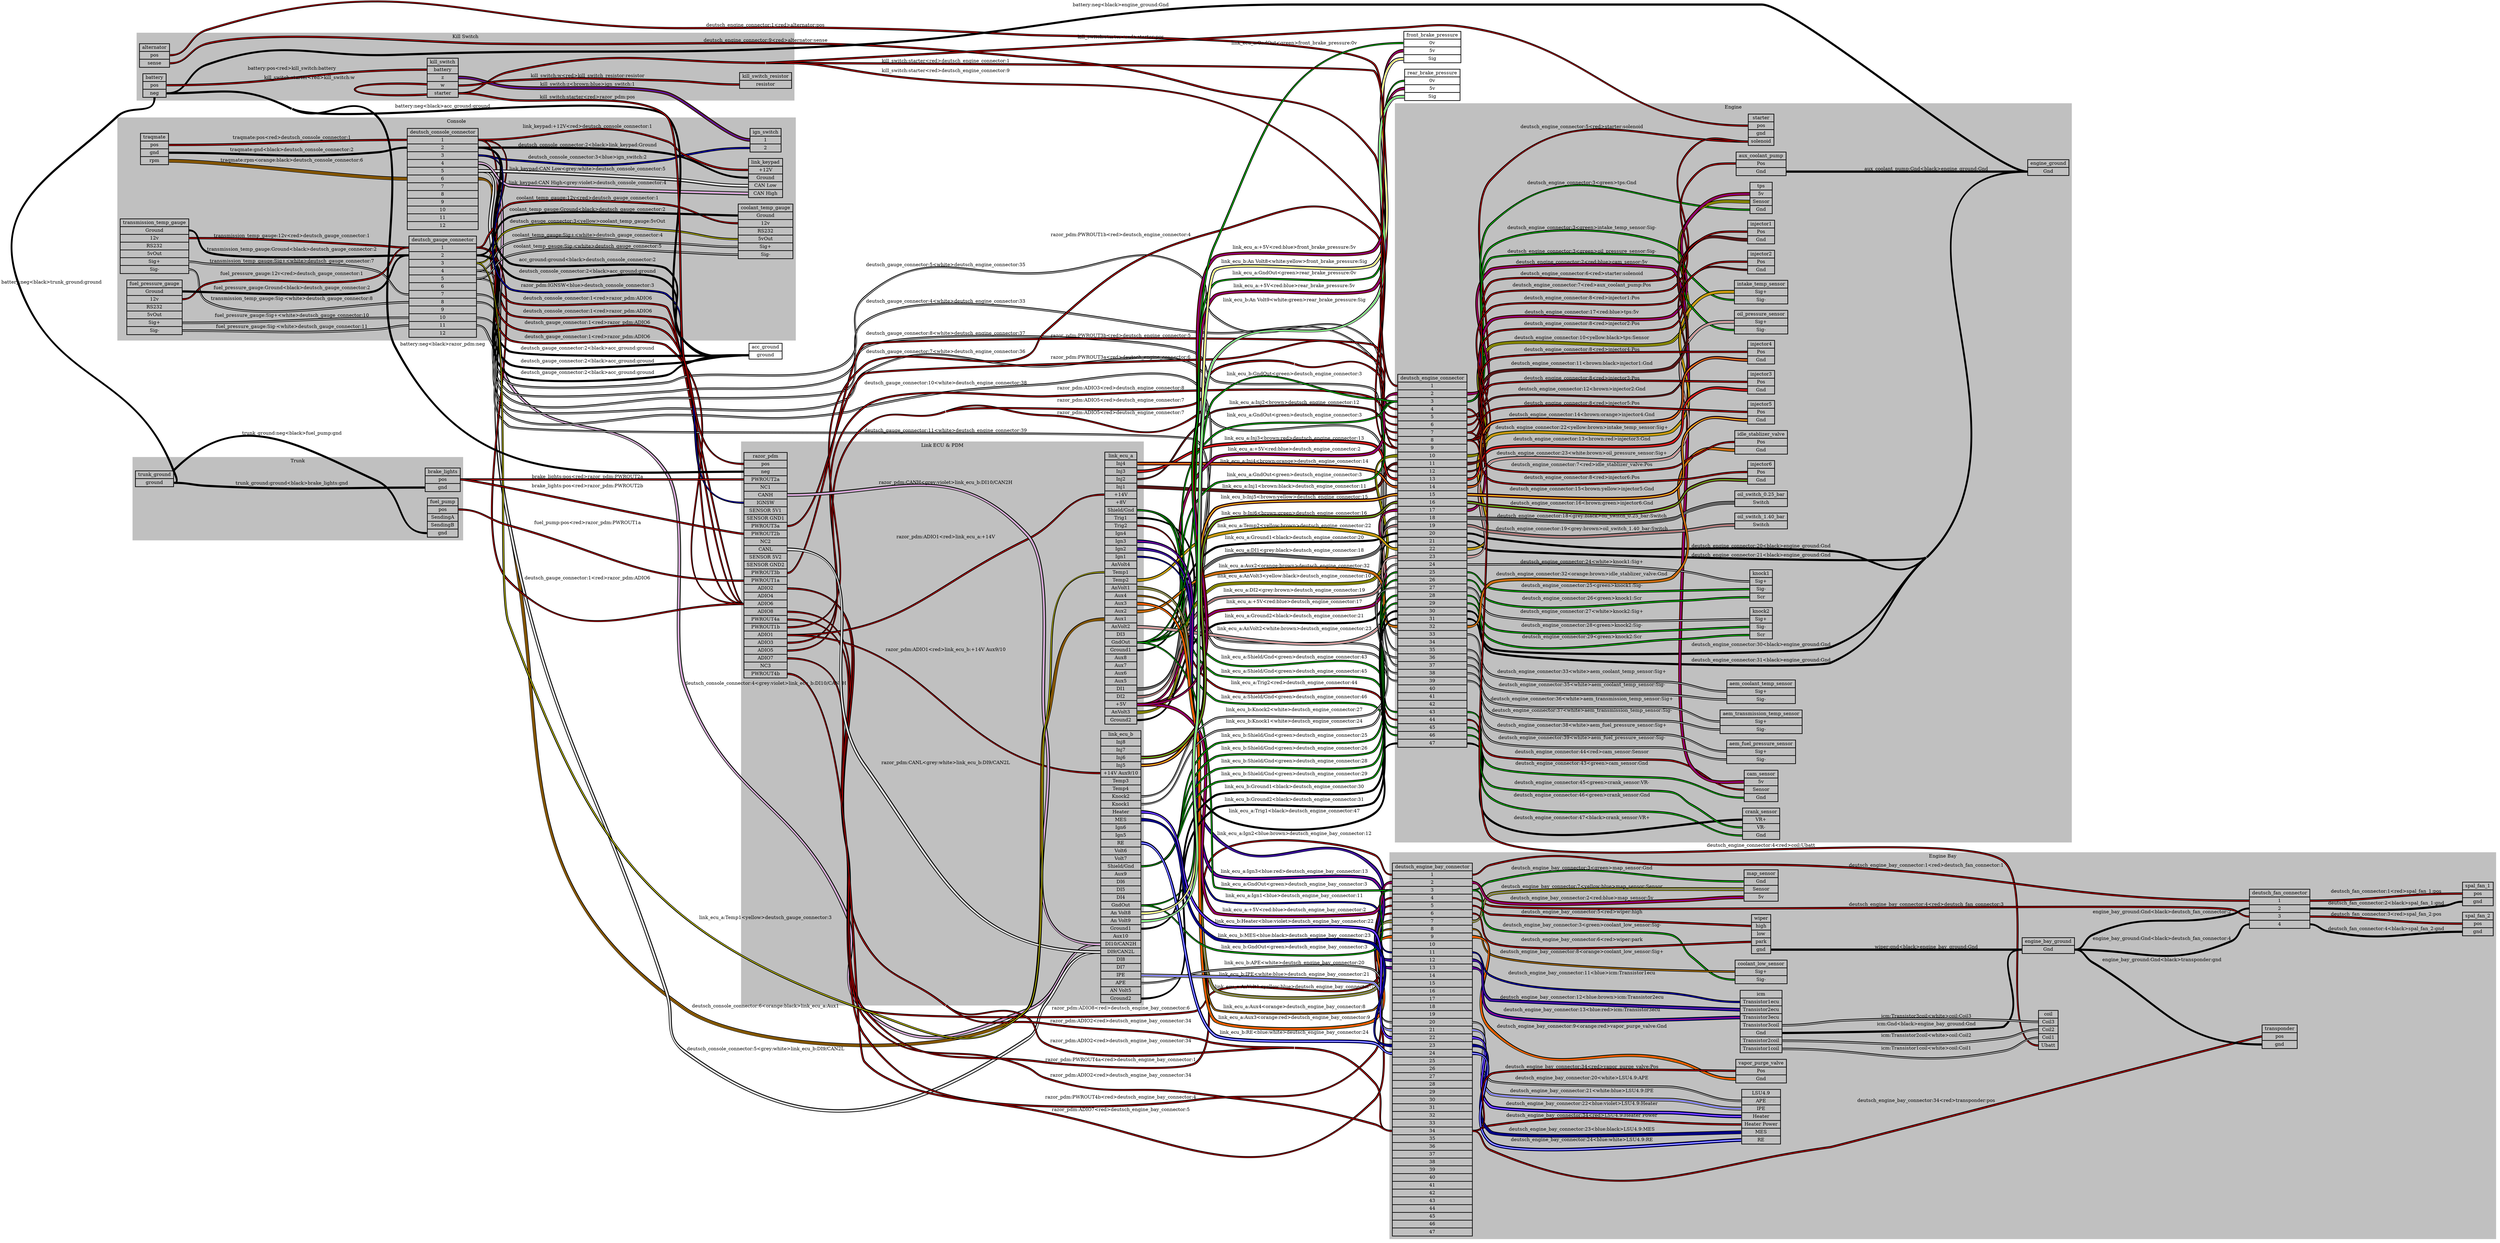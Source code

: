 graph "" {
	graph [bb="0,0,7059,3657",
		concentrate=true,
		rankdir=LR,
		ranksep=1.5
	];
	node [label="\N"];
	subgraph cluster_Engine {
		graph [bb="3791,1184,5794.5,3351",
			color=grey,
			label=Engine,
			lheight=0.21,
			lp="4792.8,3339.5",
			lwidth=0.71,
			style=filled
		];
		deutsch_engine_connector	[height=15.347,
			label="deutsch_engine_connector | <1> 1 | <2> 2 | <3> 3 | <4> 4 | <5> 5 | <6> 6 | <7> 7 | <8> 8 | <9> 9 | <10> 10 | <11> 11 | <12> 12 | <\
13> 13 | <14> 14 | <15> 15 | <16> 16 | <17> 17 | <18> 18 | <19> 19 | <20> 20 | <21> 21 | <22> 22 | <23> 23 | <24> 24 | <25> 25 | <\
26> 26 | <27> 27 | <28> 28 | <29> 29 | <30> 30 | <31> 31 | <32> 32 | <33> 33 | <34> 34 | <35> 35 | <36> 36 | <37> 37 | <38> 38 | <\
39> 39 | <40> 40 | <41> 41 | <42> 42 | <43> 43 | <44> 44 | <45> 45 | <46> 46 | <47> 47 ",
			pos="3901.5,2024",
			rects="3799,2553,4004,2576 3799,2530,4004,2553 3799,2507,4004,2530 3799,2484,4004,2507 3799,2461,4004,2484 3799,2438,4004,2461 3799,2415,\
4004,2438 3799,2392,4004,2415 3799,2369,4004,2392 3799,2346,4004,2369 3799,2323,4004,2346 3799,2300,4004,2323 3799,2277,4004,2300 \
3799,2254,4004,2277 3799,2231,4004,2254 3799,2208,4004,2231 3799,2185,4004,2208 3799,2162,4004,2185 3799,2139,4004,2162 3799,2116,\
4004,2139 3799,2093,4004,2116 3799,2070,4004,2093 3799,2047,4004,2070 3799,2024,4004,2047 3799,2001,4004,2024 3799,1978,4004,2001 \
3799,1955,4004,1978 3799,1932,4004,1955 3799,1909,4004,1932 3799,1886,4004,1909 3799,1863,4004,1886 3799,1840,4004,1863 3799,1817,\
4004,1840 3799,1794,4004,1817 3799,1771,4004,1794 3799,1748,4004,1771 3799,1725,4004,1748 3799,1702,4004,1725 3799,1679,4004,1702 \
3799,1656,4004,1679 3799,1633,4004,1656 3799,1610,4004,1633 3799,1587,4004,1610 3799,1564,4004,1587 3799,1541,4004,1564 3799,1518,\
4004,1541 3799,1495,4004,1518 3799,1472,4004,1495",
			shape=record,
			style=bold,
			width=2.8472];
		starter	[height=1.2917,
			label="starter | <pos> pos | <gnd> gnd | <solenoid> solenoid ",
			pos="4875,3273",
			rects="4837,3296,4913,3319 4837,3273,4913,3296 4837,3250,4913,3273 4837,3227,4913,3250",
			shape=record,
			style=bold,
			width=1.0556];
		deutsch_engine_connector:5 -- starter:solenoid	[color="black:red:black",
			label="deutsch_engine_connector:5<red>starter:solenoid",
			labeltooltip="deutsch_engine_connector:5<red>starter:solenoid",
			lp="4344.5,3269.5",
			penwidth=2.5,
			pos="4005.5,2450 4149.6,2450 3977.2,2988.2 4074,3095 4305.4,3350.3 4491.4,3238 4836,3238"];
		deutsch_engine_connector:6 -- starter:solenoid	[color="black:red:black",
			label="deutsch_engine_connector:6<red>starter:solenoid",
			labeltooltip="deutsch_engine_connector:6<red>starter:solenoid",
			lp="4344.5,2854.5",
			penwidth=2.5,
			pos="4005.5,2427 4095.9,2427 4005.9,2768.5 4074,2828 4119.3,2867.6 4570.2,2806.9 4615,2847 4739.1,2958.2 4549.7,3101.7 4669,3218 4722.5,\
3270.2 4761.2,3238 4836,3238"];
		engine_ground	[height=0.65278,
			label="engine_ground | <Gnd> Gnd ",
			pos="5725.5,3163",
			rects="5664.5,3163,5786.5,3186 5664.5,3140,5786.5,3163",
			shape=record,
			style=bold,
			width=1.6944];
		deutsch_engine_connector:31 -- engine_ground:Gnd	[color="black:black:black",
			label="deutsch_engine_connector:31<black>engine_ground:Gnd",
			labeltooltip="deutsch_engine_connector:31<black>engine_ground:Gnd",
			lp="4875,1717.5",
			penwidth=2.5,
			pos="5365.5,2021 5738.7,2382 5144.4,3150.6 5663.1,3151;4005.5,1851 4062.7,1851 4024.7,1771 4074,1742 4122.2,1713.6 5029.8,1687.3 5081,\
1710 5251.8,1785.6 5229.3,1891.2 5363.5,2021"];
		deutsch_engine_connector:20 -- engine_ground:Gnd	[color="black:black:black",
			label="deutsch_engine_connector:20<black>engine_ground:Gnd",
			labeltooltip="deutsch_engine_connector:20<black>engine_ground:Gnd",
			lp="4875,2053.5",
			penwidth=2.5,
			pos="4005.5,2105 4049.7,2105 4033.4,2050.4 4074,2033 4101.6,2021.2 4585,2031.1 4615,2033 4639.2,2034.6 4644.8,2038.4 4669,2040 4851.7,\
2051.8 4898,2046.1 5081,2040 5206.8,2035.8 5272.8,1933.8 5363.5,2021"];
		deutsch_engine_connector:21 -- engine_ground:Gnd	[color="black:black:black",
			label="deutsch_engine_connector:21<black>engine_ground:Gnd",
			labeltooltip="deutsch_engine_connector:21<black>engine_ground:Gnd",
			lp="4875,2022.5",
			penwidth=2.5,
			pos="4005.5,2082 4044.8,2082 4037,2039.4 4074,2026 4107.4,2013.9 5354.6,2012.3 5363.5,2021"];
		deutsch_engine_connector:30 -- engine_ground:Gnd	[color="black:black:black",
			label="deutsch_engine_connector:30<black>engine_ground:Gnd",
			labeltooltip="deutsch_engine_connector:30<black>engine_ground:Gnd",
			lp="4875,1764.5",
			penwidth=2.5,
			pos="4005.5,1874 4064.2,1874 4022.9,1790 4074,1761 4122.7,1733.4 5029,1736.5 5081,1757 5240.9,1820.1 5240.5,1901 5363.5,2021"];
		tps	[height=1.2917,
			label="tps | <5v> 5v | <Sensor> Sensor | <Gnd> Gnd ",
			pos="4875,2810",
			rects="4842,2833,4908,2856 4842,2810,4908,2833 4842,2787,4908,2810 4842,2764,4908,2787",
			shape=record,
			style=bold,
			width=0.91667];
		deutsch_engine_connector:3 -- tps:Gnd	[color="black:green:black",
			label="deutsch_engine_connector:3<green>tps:Gnd",
			labeltooltip="deutsch_engine_connector:3<green>tps:Gnd",
			lp="4344.5,3083.5",
			penwidth=2.5,
			pos="4005.5,2496 4111.9,2496 3993.5,2900.3 4074,2970 4255.8,3127.4 4409.5,3094.8 4615,2970 4659.5,2943 4632.3,2903 4669,2866 4729.9,2804.6 \
4754.5,2775 4841,2775"];
		deutsch_engine_connector:10 -- tps:Sensor	[color="black:yellow:black:yellow:black",
			label="deutsch_engine_connector:10<yellow:black>tps:Sensor",
			labeltooltip="deutsch_engine_connector:10<yellow:black>tps:Sensor",
			lp="4344.5,2436.5",
			penwidth=2.5,
			pos="4005.5,2335 4047.5,2335 4035.4,2383.4 4074,2400 4129.3,2423.8 4570.1,2388.9 4615,2429 4724.4,2526.9 4569.4,2647 4669,2755 4722.4,\
2812.9 4762.2,2798 4841,2798"];
		deutsch_engine_connector:17 -- tps:"5v"	[color="black:red:blue:red:black",
			label="deutsch_engine_connector:17<red:blue>tps:5v",
			labeltooltip="deutsch_engine_connector:17<red:blue>tps:5v",
			lp="4344.5,2516.5",
			penwidth=2.5,
			pos="4005.5,2174 4147.5,2174 3965.3,2394.7 4074,2486 4120.1,2524.7 4568.9,2470.3 4615,2509 4700.7,2581 4596.2,2669.9 4669,2755 4722.3,\
2817.3 4759,2822 4841,2822"];
		cam_sensor	[height=1.2917,
			label="cam_sensor | <5v> 5v | <Sensor> Sensor | <Gnd> Gnd ",
			pos="4875,1349",
			rects="4825,1372,4925,1395 4825,1349,4925,1372 4825,1326,4925,1349 4825,1303,4925,1326",
			shape=record,
			style=bold,
			width=1.3889];
		deutsch_engine_connector:43 -- cam_sensor:Gnd	[color="black:green:black",
			label="deutsch_engine_connector:43<green>cam_sensor:Gnd",
			labeltooltip="deutsch_engine_connector:43<green>cam_sensor:Gnd",
			lp="4344.5,1440.5",
			penwidth=2.5,
			pos="4005.5,1575 4075.6,1575 4015.6,1471.7 4074,1433 4124.2,1399.7 4556.4,1419.9 4615,1406 4713.8,1382.6 4722.5,1314 4824,1314"];
		deutsch_engine_connector:44 -- cam_sensor:Sensor	[color="black:red:black",
			label="deutsch_engine_connector:44<red>cam_sensor:Sensor",
			labeltooltip="deutsch_engine_connector:44<red>cam_sensor:Sensor",
			lp="4344.5,1394.5",
			penwidth=2.5,
			pos="4005.5,1552 4084.9,1552 4008.9,1432.4 4074,1387 4098.7,1369.8 4585,1367.6 4615,1365 4708.4,1356.9 4730.3,1337 4824,1337"];
		deutsch_engine_connector:2 -- cam_sensor:"5v"	[color="black:red:blue:red:black",
			label="deutsch_engine_connector:2<red:blue>cam_sensor:5v",
			labeltooltip="deutsch_engine_connector:2<red:blue>cam_sensor:5v",
			lp="4344.5,2887.5",
			penwidth=2.5,
			pos="4005.5,2519 4162.7,2519 3952.6,2766.2 4074,2866 4097.2,2885.1 4593.4,2886.9 4615,2866 4732,2753.3 4568.7,1532.8 4669,1405 4713.2,\
1348.7 4752.4,1361 4824,1361"];
		crank_sensor	[height=1.2917,
			label="crank_sensor | <VR+> VR+ | <VR-> VR- | <Gnd> Gnd ",
			pos="4875,1238",
			rects="4820,1261,4930,1284 4820,1238,4930,1261 4820,1215,4930,1238 4820,1192,4930,1215",
			shape=record,
			style=bold,
			width=1.5278];
		deutsch_engine_connector:46 -- crank_sensor:Gnd	[color="black:green:black",
			label="deutsch_engine_connector:46<green>crank_sensor:Gnd",
			labeltooltip="deutsch_engine_connector:46<green>crank_sensor:Gnd",
			lp="4344.5,1319.5",
			penwidth=2.5,
			pos="4005.5,1506 4096.9,1506 4001.6,1367.9 4074,1312 4169.5,1238.3 4496.6,1290.2 4615,1267 4708.3,1248.7 4724,1203 4819,1203"];
		deutsch_engine_connector:47 -- crank_sensor:"VR+"	[color="black:black:black",
			label="deutsch_engine_connector:47<black>crank_sensor:VR+",
			labeltooltip="deutsch_engine_connector:47<black>crank_sensor:VR+",
			lp="4344.5,1255.5",
			penwidth=2.5,
			pos="4005.5,1483 4114.3,1483 3987,1313.3 4074,1248 4206.4,1148.7 4653.4,1250 4819,1250"];
		deutsch_engine_connector:45 -- crank_sensor:"VR-"	[color="black:green:black",
			label="deutsch_engine_connector:45<green>crank_sensor:VR-",
			labeltooltip="deutsch_engine_connector:45<green>crank_sensor:VR-",
			lp="4344.5,1353.5",
			penwidth=2.5,
			pos="4005.5,1529 4092.3,1529 4003.5,1396.7 4074,1346 4122.8,1310.9 4557.4,1344.3 4615,1327 4641.9,1318.9 4644.1,1307.2 4669,1294 4733.7,\
1259.7 4745.8,1226 4819,1226"];
		knock1	[height=1.2917,
			label="knock1 | <Sig+> Sig+ | <Sig-> Sig- | <Scr> Scr ",
			pos="4875,1938",
			rects="4841.5,1961,4908.5,1984 4841.5,1938,4908.5,1961 4841.5,1915,4908.5,1938 4841.5,1892,4908.5,1915",
			shape=record,
			style=bold,
			width=0.93056];
		deutsch_engine_connector:26 -- knock1:Scr	[color="black:green:black",
			label="deutsch_engine_connector:26<green>knock1:Scr",
			labeltooltip="deutsch_engine_connector:26<green>knock1:Scr",
			lp="4344.5,1930.5",
			penwidth=2.5,
			pos="4005.5,1966 4041.4,1966 4039.6,1933.4 4074,1923 4155.5,1898.4 4754.9,1903 4840,1903"];
		deutsch_engine_connector:24 -- knock1:"Sig+"	[color="black:white:black",
			label="deutsch_engine_connector:24<white>knock1:Sig+",
			labeltooltip="deutsch_engine_connector:24<white>knock1:Sig+",
			lp="4344.5,2008.5",
			penwidth=2.5,
			pos="4005.5,2012 4036.3,2012 4043.3,2004.1 4074,2001 4313.4,1976.8 4375.2,1998 4615,1978 4715.4,1969.6 4739.2,1950 4840,1950"];
		deutsch_engine_connector:25 -- knock1:"Sig-"	[color="black:green:black",
			label="deutsch_engine_connector:25<green>knock1:Sig-",
			labeltooltip="deutsch_engine_connector:25<green>knock1:Sig-",
			lp="4344.5,1966.5",
			penwidth=2.5,
			pos="4005.5,1989 4038.7,1989 4041.6,1966.4 4074,1959 4191.3,1932.1 4494.8,1943.5 4615,1938 4715,1933.4 4739.9,1926 4840,1926"];
		knock2	[height=1.2917,
			label="knock2 | <Sig+> Sig+ | <Sig-> Sig- | <Scr> Scr ",
			pos="4875,1827",
			rects="4841.5,1850,4908.5,1873 4841.5,1827,4908.5,1850 4841.5,1804,4908.5,1827 4841.5,1781,4908.5,1804",
			shape=record,
			style=bold,
			width=0.93056];
		deutsch_engine_connector:29 -- knock2:Scr	[color="black:green:black",
			label="deutsch_engine_connector:29<green>knock2:Scr",
			labeltooltip="deutsch_engine_connector:29<green>knock2:Scr",
			lp="4344.5,1810.5",
			penwidth=2.5,
			pos="4005.5,1897 4057.2,1897 4028.1,1826.8 4074,1803 4225.2,1724.7 4669.8,1792 4840,1792"];
		deutsch_engine_connector:27 -- knock2:"Sig+"	[color="black:white:black",
			label="deutsch_engine_connector:27<white>knock2:Sig+",
			labeltooltip="deutsch_engine_connector:27<white>knock2:Sig+",
			lp="4344.5,1890.5",
			penwidth=2.5,
			pos="4005.5,1943 4046,1943 4036.5,1898.2 4074,1883 4129.8,1860.5 4554.9,1860.8 4615,1857 4715.1,1850.6 4739.7,1839 4840,1839"];
		deutsch_engine_connector:28 -- knock2:"Sig-"	[color="black:green:black",
			label="deutsch_engine_connector:28<green>knock2:Sig-",
			labeltooltip="deutsch_engine_connector:28<green>knock2:Sig-",
			lp="4344.5,1845.5",
			penwidth=2.5,
			pos="4005.5,1920 4053,1920 4031.3,1858.8 4074,1838 4093.1,1828.7 4818.7,1815 4840,1815"];
		intake_temp_sensor	[height=0.97222,
			label="intake_temp_sensor | <Sig+> Sig+ | <Sig-> Sig- ",
			pos="4875,2447",
			rects="4796,2458.5,4954,2481.5 4796,2435.5,4954,2458.5 4796,2412.5,4954,2435.5",
			shape=record,
			style=bold,
			width=2.1944];
		deutsch_engine_connector:3 -- intake_temp_sensor:"Sig-"	[color="black:green:black",
			label="deutsch_engine_connector:3<green>intake_temp_sensor:Sig-",
			labeltooltip="deutsch_engine_connector:3<green>intake_temp_sensor:Sig-",
			lp="4344.5,2925.5",
			penwidth=2.5,
			pos="4005.5,2496 4097.4,2496 4003.8,2844.6 4074,2904 4096.9,2923.4 4592.4,2923.8 4615,2904 4754.1,2781.9 4563.6,2643.1 4669,2491 4705.1,\
2438.9 4731.6,2424 4795,2424"];
		deutsch_engine_connector:22 -- intake_temp_sensor:"Sig+"	[color="black:yellow:brown:yellow:black",
			label="deutsch_engine_connector:22<yellow:brown>intake_temp_sensor:Sig+",
			labeltooltip="deutsch_engine_connector:22<yellow:brown>intake_temp_sensor:Sig+",
			lp="4344.5,2106.5",
			penwidth=2.5,
			pos="4005.5,2059 4036.2,2059 4043.4,2065.1 4074,2068 4133.9,2073.6 4570,2059 4615,2099 4717.6,2190.1 4580,2298.5 4669,2403 4707.5,2448.2 \
4735.7,2447 4795,2447"];
		oil_pressure_sensor	[height=0.97222,
			label="oil_pressure_sensor | <Sig+> Sig+ | <Sig-> Sig- ",
			pos="4875,2623",
			rects="4796,2634.5,4954,2657.5 4796,2611.5,4954,2634.5 4796,2588.5,4954,2611.5",
			shape=record,
			style=bold,
			width=2.1944];
		deutsch_engine_connector:3 -- oil_pressure_sensor:"Sig-"	[color="black:green:black",
			label="deutsch_engine_connector:3<green>oil_pressure_sensor:Sig-",
			labeltooltip="deutsch_engine_connector:3<green>oil_pressure_sensor:Sig-",
			lp="4344.5,2958.5",
			penwidth=2.5,
			pos="4005.5,2496 4104.7,2496 3998.7,2872.5 4074,2937 4096.8,2956.6 4591.8,2956.1 4615,2937 4709.6,2859.4 4595.9,2765.2 4669,2667 4706.9,\
2616.1 4731.6,2600 4795,2600"];
		deutsch_engine_connector:23 -- oil_pressure_sensor:"Sig+"	[color="black:white:brown:white:black",
			label="deutsch_engine_connector:23<white:brown>oil_pressure_sensor:Sig+",
			labeltooltip="deutsch_engine_connector:23<white:brown>oil_pressure_sensor:Sig+",
			lp="4344.5,2326.5",
			penwidth=2.5,
			pos="4005.5,2036 4125,2036 3980.9,2221.1 4074,2296 4120.9,2333.7 4569.1,2280 4615,2319 4704.9,2395.4 4591.2,2490.3 4669,2579 4708.1,2623.6 \
4735.7,2623 4795,2623"];
		"oil_switch_0.25_bar"	[height=0.65278,
			label="oil_switch_0.25_bar | <Switch> Switch ",
			pos="4875,2194",
			rects="4797,2194,4953,2217 4797,2171,4953,2194",
			shape=record,
			style=bold,
			width=2.1667];
		deutsch_engine_connector:18 -- "oil_switch_0.25_bar":Switch	[color="black:grey:black:grey:black",
			label="deutsch_engine_connector:18<grey:black>oil_switch_0.25_bar:Switch",
			labeltooltip="deutsch_engine_connector:18<grey:black>oil_switch_0.25_bar:Switch",
			lp="4344.5,2174.5",
			penwidth=2.5,
			pos="4005.5,2151 4276.5,2151 4344.4,2152.2 4615,2167 4695.6,2171.4 4715.3,2182 4796,2182"];
		"oil_switch_1.40_bar"	[height=0.65278,
			label="oil_switch_1.40_bar | <Switch> Switch ",
			pos="4875,2129",
			rects="4797,2129,4953,2152 4797,2106,4953,2129",
			shape=record,
			style=bold,
			width=2.1667];
		deutsch_engine_connector:19 -- "oil_switch_1.40_bar":Switch	[color="black:grey:brown:grey:black",
			label="deutsch_engine_connector:19<grey:brown>oil_switch_1.40_bar:Switch",
			labeltooltip="deutsch_engine_connector:19<grey:brown>oil_switch_1.40_bar:Switch",
			lp="4344.5,2134.5",
			penwidth=2.5,
			pos="4005.5,2128 4356.9,2128 4444.6,2117 4796,2117"];
		idle_stablizer_valve	[height=0.97222,
			label="idle_stablizer_valve | <Pos> Pos | <Gnd> Gnd ",
			pos="4875,2271",
			rects="4797,2282.5,4953,2305.5 4797,2259.5,4953,2282.5 4797,2236.5,4953,2259.5",
			shape=record,
			style=bold,
			width=2.1667];
		deutsch_engine_connector:32 -- idle_stablizer_valve:Gnd	[color="black:orange:brown:orange:black",
			label="deutsch_engine_connector:32<orange:brown>idle_stablizer_valve:Gnd",
			labeltooltip="deutsch_engine_connector:32<orange:brown>idle_stablizer_valve:Gnd",
			lp="4344.5,2060.5",
			penwidth=2.5,
			pos="4005.5,1828 4100.3,1828 3998.1,1973.1 4074,2030 4122.1,2066.1 4567.3,2016.3 4615,2053 4679.2,2102.4 4608,2173.8 4669,2227 4712.1,\
2264.6 4738.8,2248 4796,2248"];
		deutsch_engine_connector:7 -- idle_stablizer_valve:Pos	[color="black:red:black",
			label="deutsch_engine_connector:7<red>idle_stablizer_valve:Pos",
			labeltooltip="deutsch_engine_connector:7<red>idle_stablizer_valve:Pos",
			lp="4344.5,2474.5",
			penwidth=2.5,
			pos="4005.5,2404 4041.7,2404 4039.3,2437.8 4074,2448 4131.7,2464.9 4565.1,2481.6 4615,2448 4667.9,2412.4 4622.7,2358.9 4669,2315 4712.3,\
2273.9 4736.3,2271 4796,2271"];
		aux_coolant_pump	[height=0.97222,
			label="aux_coolant_pump | <Pos> Pos | <Gnd> Gnd ",
			pos="4875,3174",
			rects="4801,3185.5,4949,3208.5 4801,3162.5,4949,3185.5 4801,3139.5,4949,3162.5",
			shape=record,
			style=bold,
			width=2.0556];
		deutsch_engine_connector:7 -- aux_coolant_pump:Pos	[color="black:red:black",
			label="deutsch_engine_connector:7<red>aux_coolant_pump:Pos",
			labeltooltip="deutsch_engine_connector:7<red>aux_coolant_pump:Pos",
			lp="4344.5,2820.5",
			penwidth=2.5,
			pos="4005.5,2404 4179.7,2404 3942.9,2675.3 4074,2790 4119.3,2829.6 4569.9,2773.2 4615,2813 4722.2,2907.5 4576.1,3021.4 4669,3130 4708.9,\
3176.7 4738.6,3174 4800,3174"];
		aem_coolant_temp_sensor	[height=0.97222,
			label="aem_coolant_temp_sensor | <Sig+> Sig+ | <Sig-> Sig- ",
			pos="4875,1625",
			rects="4773.5,1636.5,4976.5,1659.5 4773.5,1613.5,4976.5,1636.5 4773.5,1590.5,4976.5,1613.5",
			shape=record,
			style=bold,
			width=2.8194];
		deutsch_engine_connector:35 -- aem_coolant_temp_sensor:"Sig-"	[color="black:white:black",
			label="deutsch_engine_connector:35<white>aem_coolant_temp_sensor:Sig-",
			labeltooltip="deutsch_engine_connector:35<white>aem_coolant_temp_sensor:Sig-",
			lp="4344.5,1645.5",
			penwidth=2.5,
			pos="4005.5,1759 4067.3,1759 4021.3,1670.3 4074,1638 4125.3,1606.5 4554.9,1617.6 4615,1614 4684.9,1609.8 4702,1602 4772,1602"];
		deutsch_engine_connector:33 -- aem_coolant_temp_sensor:"Sig+"	[color="black:white:black",
			label="deutsch_engine_connector:33<white>aem_coolant_temp_sensor:Sig+",
			labeltooltip="deutsch_engine_connector:33<white>aem_coolant_temp_sensor:Sig+",
			lp="4344.5,1683.5",
			penwidth=2.5,
			pos="4005.5,1805 4070.4,1805 4019.1,1710.6 4074,1676 4124.9,1643.9 4555.2,1659.6 4615,1653 4685.5,1645.3 4701.1,1625 4772,1625"];
		aem_transmission_temp_sensor	[height=0.97222,
			label="aem_transmission_temp_sensor | <Sig+> Sig+ | <Sig-> Sig- ",
			pos="4875,1537",
			rects="4753.5,1548.5,4996.5,1571.5 4753.5,1525.5,4996.5,1548.5 4753.5,1502.5,4996.5,1525.5",
			shape=record,
			style=bold,
			width=3.375];
		deutsch_engine_connector:37 -- aem_transmission_temp_sensor:"Sig-"	[color="black:white:black",
			label="deutsch_engine_connector:37<white>aem_transmission_temp_sensor:Sig-",
			labeltooltip="deutsch_engine_connector:37<white>aem_transmission_temp_sensor:Sig-",
			lp="4344.5,1567.5",
			penwidth=2.5,
			pos="4005.5,1713 4080,1713 4012.3,1601.8 4074,1560 4123.8,1526.2 4555.2,1543.3 4615,1537 4676.4,1530.6 4690.3,1514 4752,1514"];
		deutsch_engine_connector:36 -- aem_transmission_temp_sensor:"Sig+"	[color="black:white:black",
			label="deutsch_engine_connector:36<white>aem_transmission_temp_sensor:Sig+",
			labeltooltip="deutsch_engine_connector:36<white>aem_transmission_temp_sensor:Sig+",
			lp="4344.5,1602.5",
			penwidth=2.5,
			pos="4005.5,1736 4075.2,1736 4015.6,1633.1 4074,1595 4124.4,1562.1 4555.6,1584.2 4615,1575 4677.4,1565.3 4688.8,1537 4752,1537"];
		aem_fuel_pressure_sensor	[height=0.97222,
			label="aem_fuel_pressure_sensor | <Sig+> Sig+ | <Sig-> Sig- ",
			pos="4875,1449",
			rects="4773,1460.5,4977,1483.5 4773,1437.5,4977,1460.5 4773,1414.5,4977,1437.5",
			shape=record,
			style=bold,
			width=2.8333];
		deutsch_engine_connector:39 -- aem_fuel_pressure_sensor:"Sig-"	[color="black:white:black",
			label="deutsch_engine_connector:39<white>aem_fuel_pressure_sensor:Sig-",
			labeltooltip="deutsch_engine_connector:39<white>aem_fuel_pressure_sensor:Sig-",
			lp="4344.5,1488.5",
			penwidth=2.5,
			pos="4005.5,1667 4093.6,1667 4003.1,1533.3 4074,1481 4122.4,1445.3 4555.2,1458.5 4615,1452 4685.3,1444.3 4701.3,1426 4772,1426"];
		deutsch_engine_connector:38 -- aem_fuel_pressure_sensor:"Sig+"	[color="black:white:black",
			label="deutsch_engine_connector:38<white>aem_fuel_pressure_sensor:Sig+",
			labeltooltip="deutsch_engine_connector:38<white>aem_fuel_pressure_sensor:Sig+",
			lp="4344.5,1525.5",
			penwidth=2.5,
			pos="4005.5,1690 4087.8,1690 4006.9,1565.6 4074,1518 4123.1,1483.2 4555.7,1505.9 4615,1496 4686.8,1484 4699.2,1449 4772,1449"];
		injector1	[height=0.97222,
			label="injector1 | <Pos> Pos | <Gnd> Gnd ",
			pos="4875,3086",
			rects="4835,3097.5,4915,3120.5 4835,3074.5,4915,3097.5 4835,3051.5,4915,3074.5",
			shape=record,
			style=bold,
			width=1.1111];
		deutsch_engine_connector:11 -- injector1:Gnd	[color="black:brown:black:brown:black",
			label="deutsch_engine_connector:11<brown:black>injector1:Gnd",
			labeltooltip="deutsch_engine_connector:11<brown:black>injector1:Gnd",
			lp="4344.5,2702.5",
			penwidth=2.5,
			pos="4005.5,2312 4170.1,2312 3949.2,2568.7 4074,2676 4119.6,2715.2 4570,2655.1 4615,2695 4731.7,2798.6 4557.1,2933.2 4669,3042 4722,3093.5 \
4760.1,3063 4834,3063"];
		deutsch_engine_connector:8 -- injector1:Pos	[color="black:red:black",
			label="deutsch_engine_connector:8<red>injector1:Pos",
			labeltooltip="deutsch_engine_connector:8<red>injector1:Pos",
			lp="4344.5,2782.5",
			penwidth=2.5,
			pos="4005.5,2381 4173.2,2381 3947.4,2642 4074,2752 4119.4,2791.5 4569.3,2735.9 4615,2775 4707.1,2853.6 4586,2953.8 4669,3042 4721,3097.3 \
4758.1,3086 4834,3086"];
		injector2	[height=0.97222,
			label="injector2 | <Pos> Pos | <Gnd> Gnd ",
			pos="4875,2998",
			rects="4835,3009.5,4915,3032.5 4835,2986.5,4915,3009.5 4835,2963.5,4915,2986.5",
			shape=record,
			style=bold,
			width=1.1111];
		deutsch_engine_connector:12 -- injector2:Gnd	[color="black:brown:black",
			label="deutsch_engine_connector:12<brown>injector2:Gnd",
			labeltooltip="deutsch_engine_connector:12<brown>injector2:Gnd",
			lp="4344.5,2626.5",
			penwidth=2.5,
			pos="4005.5,2289 4147,2289 3965.3,2509.4 4074,2600 4120.2,2638.5 4569.9,2579.2 4615,2619 4728.1,2718.8 4560.6,2849.1 4669,2954 4722.1,\
3005.4 4760.1,2975 4834,2975"];
		deutsch_engine_connector:8 -- injector2:Pos	[color="black:red:black",
			label="deutsch_engine_connector:8<red>injector2:Pos",
			labeltooltip="deutsch_engine_connector:8<red>injector2:Pos",
			lp="4344.5,2744.5",
			penwidth=2.5,
			pos="4005.5,2381 4156.6,2381 3958.9,2616.1 4074,2714 4119.8,2753 4568.4,2698.9 4615,2737 4692,2799.9 4599.3,2883.1 4669,2954 4722.2,3008.1 \
4758.1,2998 4834,2998"];
		injector3	[height=0.97222,
			label="injector3 | <Pos> Pos | <Gnd> Gnd ",
			pos="4875,2535",
			rects="4835,2546.5,4915,2569.5 4835,2523.5,4915,2546.5 4835,2500.5,4915,2523.5",
			shape=record,
			style=bold,
			width=1.1111];
		deutsch_engine_connector:13 -- injector3:Gnd	[color="black:brown:red:brown:black",
			label="deutsch_engine_connector:13<brown:red>injector3:Gnd",
			labeltooltip="deutsch_engine_connector:13<brown:red>injector3:Gnd",
			lp="4344.5,2250.5",
			penwidth=2.5,
			pos="4005.5,2266 4037.6,2266 4042.3,2248.2 4074,2243 4133.3,2233.3 4568.2,2205.3 4615,2243 4702.8,2313.8 4585.8,2414.8 4669,2491 4723.5,\
2540.9 4760.1,2512 4834,2512"];
		deutsch_engine_connector:8 -- injector3:Pos	[color="black:red:black",
			label="deutsch_engine_connector:8<red>injector3:Pos",
			labeltooltip="deutsch_engine_connector:8<red>injector3:Pos",
			lp="4344.5,2288.5",
			penwidth=2.5,
			pos="4005.5,2381 4059.4,2381 4026.3,2306.1 4074,2281 4100.6,2267 4591.2,2262.6 4615,2281 4691.2,2340.1 4601.2,2422.6 4669,2491 4722.4,\
2544.9 4758.1,2535 4834,2535"];
		injector4	[height=0.97222,
			label="injector4 | <Pos> Pos | <Gnd> Gnd ",
			pos="4875,2910",
			rects="4835,2921.5,4915,2944.5 4835,2898.5,4915,2921.5 4835,2875.5,4915,2898.5",
			shape=record,
			style=bold,
			width=1.1111];
		deutsch_engine_connector:14 -- injector4:Gnd	[color="black:brown:orange:brown:black",
			label="deutsch_engine_connector:14<brown:orange>injector4:Gnd",
			labeltooltip="deutsch_engine_connector:14<brown:orange>injector4:Gnd",
			lp="4344.5,2550.5",
			penwidth=2.5,
			pos="4005.5,2243 4134,2243 3974.3,2442.8 4074,2524 4120.6,2562 4569.8,2503.3 4615,2543 4724.4,2639 4564.1,2765.1 4669,2866 4722.3,2917.2 \
4760.1,2887 4834,2887"];
		deutsch_engine_connector:8 -- injector4:Pos	[color="black:red:black",
			label="deutsch_engine_connector:8<red>injector4:Pos",
			labeltooltip="deutsch_engine_connector:8<red>injector4:Pos",
			lp="4344.5,2668.5",
			penwidth=2.5,
			pos="4005.5,2381 4123.7,2381 3981.8,2564 4074,2638 4120.9,2675.7 4568.1,2623.3 4615,2661 4688.4,2720.1 4602.5,2799.3 4669,2866 4722.6,\
2919.7 4758.1,2910 4834,2910"];
		injector5	[height=0.97222,
			label="injector5 | <Pos> Pos | <Gnd> Gnd ",
			pos="4875,2359",
			rects="4835,2370.5,4915,2393.5 4835,2347.5,4915,2370.5 4835,2324.5,4915,2347.5",
			shape=record,
			style=bold,
			width=1.1111];
		deutsch_engine_connector:15 -- injector5:Gnd	[color="black:brown:yellow:brown:black",
			label="deutsch_engine_connector:15<brown:yellow>injector5:Gnd",
			labeltooltip="deutsch_engine_connector:15<brown:yellow>injector5:Gnd",
			lp="4344.5,2212.5",
			penwidth=2.5,
			pos="4005.5,2220 4036.7,2220 4043,2208.4 4074,2205 4133.8,2198.5 4564,2173.2 4615,2205 4661.2,2233.8 4624.7,2283.3 4669,2315 4729.1,2358 \
4760.1,2336 4834,2336"];
		deutsch_engine_connector:8 -- injector5:Pos	[color="black:red:black",
			label="deutsch_engine_connector:8<red>injector5:Pos",
			labeltooltip="deutsch_engine_connector:8<red>injector5:Pos",
			lp="4344.5,2388.5",
			penwidth=2.5,
			pos="4005.5,2381 4276.4,2381 4344.3,2382 4615,2372 4712.4,2368.4 4736.5,2359 4834,2359"];
		injector6	[height=0.97222,
			label="injector6 | <Pos> Pos | <Gnd> Gnd ",
			pos="4875,2711",
			rects="4835,2722.5,4915,2745.5 4835,2699.5,4915,2722.5 4835,2676.5,4915,2699.5",
			shape=record,
			style=bold,
			width=1.1111];
		deutsch_engine_connector:16 -- injector6:Gnd	[color="black:brown:green:brown:black",
			label="deutsch_engine_connector:16<brown:green>injector6:Gnd",
			labeltooltip="deutsch_engine_connector:16<brown:green>injector6:Gnd",
			lp="4344.5,2360.5",
			penwidth=2.5,
			pos="4005.5,2197 4073.6,2197 4016.7,2297.2 4074,2334 4124.6,2366.5 4569.7,2313.4 4615,2353 4721.7,2446.1 4566.7,2569.1 4669,2667 4722.4,\
2718.1 4760.1,2688 4834,2688"];
		deutsch_engine_connector:8 -- injector6:Pos	[color="black:red:black",
			label="deutsch_engine_connector:8<red>injector6:Pos",
			labeltooltip="deutsch_engine_connector:8<red>injector6:Pos",
			lp="4344.5,2592.5",
			penwidth=2.5,
			pos="4005.5,2381 4091.5,2381 4004.3,2511.6 4074,2562 4122.8,2597.2 4562.7,2555.3 4615,2585 4653,2606.5 4633.6,2641.5 4669,2667 4730.6,\
2711.4 4758.1,2711 4834,2711"];
		aux_coolant_pump:Gnd -- engine_ground:Gnd	[color="black:black:black",
			label="aux_coolant_pump:Gnd<black>engine_ground:Gnd",
			labeltooltip="aux_coolant_pump:Gnd<black>engine_ground:Gnd",
			lp="5364.5,3158.5",
			penwidth=2.5,
			pos="4950,3151 5267.1,3151 5346.4,3151 5663.5,3151"];
	}
	subgraph "cluster_Engine Bay" {
		graph [bb="3775,8,7051,1153",
			color=grey,
			label="Engine Bay",
			lheight=0.21,
			lp="5413,1141.5",
			lwidth=1.14,
			style=filled
		];
		deutsch_engine_bay_connector	[height=15.347,
			label="deutsch_engine_bay_connector | <1> 1 | <2> 2 | <3> 3 | <4> 4 | <5> 5 | <6> 6 | <7> 7 | <8> 8 | <9> 9 | <10> 10 | <11> 11 | <12> \
12 | <13> 13 | <14> 14 | <15> 15 | <16> 16 | <17> 17 | <18> 18 | <19> 19 | <20> 20 | <21> 21 | <22> 22 | <23> 23 | <24> 24 | <25> \
25 | <26> 26 | <27> 27 | <28> 28 | <29> 29 | <30> 30 | <31> 31 | <32> 32 | <33> 33 | <34> 34 | <35> 35 | <36> 36 | <37> 37 | <38> \
38 | <39> 39 | <40> 40 | <41> 41 | <42> 42 | <43> 43 | <44> 44 | <45> 45 | <46> 46 | <47> 47 ",
			pos="3901.5,569",
			rects="3783,1098,4020,1121 3783,1075,4020,1098 3783,1052,4020,1075 3783,1029,4020,1052 3783,1006,4020,1029 3783,983,4020,1006 3783,960,\
4020,983 3783,937,4020,960 3783,914,4020,937 3783,891,4020,914 3783,868,4020,891 3783,845,4020,868 3783,822,4020,845 3783,799,4020,\
822 3783,776,4020,799 3783,753,4020,776 3783,730,4020,753 3783,707,4020,730 3783,684,4020,707 3783,661,4020,684 3783,638,4020,661 \
3783,615,4020,638 3783,592,4020,615 3783,569,4020,592 3783,546,4020,569 3783,523,4020,546 3783,500,4020,523 3783,477,4020,500 3783,\
454,4020,477 3783,431,4020,454 3783,408,4020,431 3783,385,4020,408 3783,362,4020,385 3783,339,4020,362 3783,316,4020,339 3783,293,\
4020,316 3783,270,4020,293 3783,247,4020,270 3783,224,4020,247 3783,201,4020,224 3783,178,4020,201 3783,155,4020,178 3783,132,4020,\
155 3783,109,4020,132 3783,86,4020,109 3783,63,4020,86 3783,40,4020,63 3783,17,4020,40",
			shape=record,
			style=bold,
			width=3.2917];
		deutsch_fan_connector	[height=1.6111,
			label="deutsch_fan_connector | <1> 1 | <2> 2 | <3> 3 | <4> 4 ",
			pos="6410.5,900",
			rects="6321,934.5,6500,957.5 6321,911.5,6500,934.5 6321,888.5,6500,911.5 6321,865.5,6500,888.5 6321,842.5,6500,865.5",
			shape=record,
			style=bold,
			width=2.4861];
		deutsch_engine_bay_connector:4 -- deutsch_fan_connector:3	[color="black:red:black",
			label="deutsch_engine_bay_connector:4<red>deutsch_fan_connector:3",
			labeltooltip="deutsch_engine_bay_connector:4<red>deutsch_fan_connector:3",
			lp="5364.5,917.5",
			penwidth=2.5,
			pos="4020,1018 4067,1018 4033.4,950.78 4074,927 4081.1,922.82 4660.7,912.14 4669,912 4757.8,910.46 6179.7,913.07 6267,897 6292.2,892.37 \
6295.4,877 6321,877"];
		deutsch_engine_bay_connector:1 -- deutsch_fan_connector:1	[color="black:red:black",
			label="deutsch_engine_bay_connector:1<red>deutsch_fan_connector:1",
			labeltooltip="deutsch_engine_bay_connector:1<red>deutsch_fan_connector:1",
			lp="5364.5,1112.5",
			penwidth=2.5,
			pos="4020,1087 4044.2,1087 4049.9,1092.1 4074,1094 4337.7,1114.8 4404.5,1107.2 4669,1111 4852.1,1113.6 4898.4,1124.8 5081,1111 5636.8,\
1069.1 5763.6,923 6321,923"];
		map_sensor	[height=1.2917,
			label="map_sensor | <Gnd> Gnd | <Sensor> Sensor | <5v> 5v ",
			pos="4875,1055",
			rects="4824.5,1078,4925.5,1101 4824.5,1055,4925.5,1078 4824.5,1032,4925.5,1055 4824.5,1009,4925.5,1032",
			shape=record,
			style=bold,
			width=1.4028];
		deutsch_engine_bay_connector:3 -- map_sensor:Gnd	[color="black:green:black",
			label="deutsch_engine_bay_connector:3<green>map_sensor:Gnd",
			labeltooltip="deutsch_engine_bay_connector:3<green>map_sensor:Gnd",
			lp="4344.5,1082.5",
			penwidth=2.5,
			pos="4020,1041 4044.6,1041 4049.6,1050.1 4074,1053 4404.6,1092.4 4490.1,1067 4823,1067"];
		deutsch_engine_bay_connector:7 -- map_sensor:Sensor	[color="black:yellow:blue:yellow:black",
			label="deutsch_engine_bay_connector:7<yellow:blue>map_sensor:Sensor",
			labeltooltip="deutsch_engine_bay_connector:7<yellow:blue>map_sensor:Sensor",
			lp="4344.5,1041.5",
			penwidth=2.5,
			pos="4020,949 4057.9,949 4040,998.17 4074,1015 4127.9,1041.7 4554.9,1031.6 4615,1034 4707.5,1037.6 4730.5,1043 4823,1043"];
		deutsch_engine_bay_connector:2 -- map_sensor:"5v"	[color="black:red:blue:red:black",
			label="deutsch_engine_bay_connector:2<red:blue>map_sensor:5v",
			labeltooltip="deutsch_engine_bay_connector:2<red:blue>map_sensor:5v",
			lp="4344.5,1003.5",
			penwidth=2.5,
			pos="4020,1064 4058.6,1064 4039.2,1012.8 4074,996 4128.1,969.86 4555,992.55 4615,996 4707.9,1001.3 4729.9,1020 4823,1020"];
		"LSU4.9"	[height=2.25,
			label="LSU4.9 | <APE> APE | <IPE> IPE | <Heater> Heater | <Heater Power> Heater Power | <MES> MES | <RE> RE ",
			pos="4875,378",
			rects="4817.5,435.5,4932.5,458.5 4817.5,412.5,4932.5,435.5 4817.5,389.5,4932.5,412.5 4817.5,366.5,4932.5,389.5 4817.5,343.5,4932.5,366.5 \
4817.5,320.5,4932.5,343.5 4817.5,297.5,4932.5,320.5",
			shape=record,
			style=bold,
			width=1.5972];
		deutsch_engine_bay_connector:34 -- "LSU4.9":"Heater Power"	[color="black:red:black",
			label="deutsch_engine_bay_connector:34<red>LSU4.9:Heater Power",
			labeltooltip="deutsch_engine_bay_connector:34<red>LSU4.9:Heater Power",
			lp="4344.5,355.5",
			penwidth=2.5,
			pos="4020,327 4108.5,327 4727.5,355 4816,355"];
		deutsch_engine_bay_connector:20 -- "LSU4.9":APE	[color="black:white:black",
			label="deutsch_engine_bay_connector:20<white>LSU4.9:APE",
			labeltooltip="deutsch_engine_bay_connector:20<white>LSU4.9:APE",
			lp="4344.5,616.5",
			penwidth=2.5,
			pos="4020,650 4050.1,650 4045.9,619.97 4074,609 4299,521.06 4410.4,685.44 4615,557 4654.2,532.4 4632.4,496.3 4669,468 4723,426.29 4747.8,\
424 4816,424"];
		deutsch_engine_bay_connector:21 -- "LSU4.9":IPE	[color="black:white:blue:white:black",
			label="deutsch_engine_bay_connector:21<white:blue>LSU4.9:IPE",
			labeltooltip="deutsch_engine_bay_connector:21<white:blue>LSU4.9:IPE",
			lp="4344.5,477.5",
			penwidth=2.5,
			pos="4020,627 4093.8,627 4014.7,513.96 4074,470 4098.2,452.08 4585.2,454.14 4615,450 4706.1,437.35 4724.1,401 4816,401"];
		deutsch_engine_bay_connector:22 -- "LSU4.9":Heater	[color="black:blue:violet:blue:black",
			label="deutsch_engine_bay_connector:22<blue:violet>LSU4.9:Heater",
			labeltooltip="deutsch_engine_bay_connector:22<blue:violet>LSU4.9:Heater",
			lp="4344.5,438.5",
			penwidth=2.5,
			pos="4020,604 4100.5,604 4010,479.91 4074,431 4097.9,412.74 4585.1,414 4615,411 4705.1,401.98 4725.5,378 4816,378"];
		deutsch_engine_bay_connector:23 -- "LSU4.9":MES	[color="black:blue:black:blue:black",
			label="deutsch_engine_bay_connector:23<blue:black>LSU4.9:MES",
			labeltooltip="deutsch_engine_bay_connector:23<blue:black>LSU4.9:MES",
			lp="4344.5,399.5",
			penwidth=2.5,
			pos="4020,581 4107.4,581 4005.5,446.2 4074,392 4121.2,354.66 4555.2,373.56 4615,367 4705.1,357.11 4725.3,332 4816,332"];
		deutsch_engine_bay_connector:24 -- "LSU4.9":RE	[color="black:blue:white:blue:black",
			label="deutsch_engine_bay_connector:24<blue:white>LSU4.9:RE",
			labeltooltip="deutsch_engine_bay_connector:24<blue:white>LSU4.9:RE",
			lp="4344.5,316.5",
			penwidth=2.5,
			pos="4020,557 4132.8,557 3986.2,379.77 4074,309 4138.2,257.27 4733.6,309 4816,309"];
		coolant_low_sensor	[height=0.97222,
			label="coolant_low_sensor | <Sig+> Sig+ | <Sig-> Sig- ",
			pos="4875,956",
			rects="4798,967.5,4952,990.5 4798,944.5,4952,967.5 4798,921.5,4952,944.5",
			shape=record,
			style=bold,
			width=2.1389];
		deutsch_engine_bay_connector:3 -- coolant_low_sensor:"Sig-"	[color="black:green:black",
			label="deutsch_engine_bay_connector:3<green>coolant_low_sensor:Sig-",
			labeltooltip="deutsch_engine_bay_connector:3<green>coolant_low_sensor:Sig-",
			lp="4344.5,969.5",
			penwidth=2.5,
			pos="4020,1041 4062.5,1041 4036.8,982.6 4074,962 4144.3,923.06 4716.6,933 4797,933"];
		deutsch_engine_bay_connector:8 -- coolant_low_sensor:"Sig+"	[color="black:orange:black",
			label="deutsch_engine_bay_connector:8<orange>coolant_low_sensor:Sig+",
			labeltooltip="deutsch_engine_bay_connector:8<orange>coolant_low_sensor:Sig+",
			lp="4344.5,825.5",
			penwidth=2.5,
			pos="4020,926 4073.7,926 4028.3,846.21 4074,818 4099.6,802.2 4588.2,804.38 4615,818 4651.3,836.45 4637.9,865.71 4669,892 4717.6,933.07 \
4733.4,956 4797,956"];
		vapor_purge_valve	[height=0.97222,
			label="vapor_purge_valve | <Pos> Pos | <Gnd> Gnd ",
			pos="4875,512",
			rects="4800,523.5,4950,546.5 4800,500.5,4950,523.5 4800,477.5,4950,500.5",
			shape=record,
			style=bold,
			width=2.0833];
		deutsch_engine_bay_connector:9 -- vapor_purge_valve:Gnd	[color="black:orange:red:orange:black",
			label="deutsch_engine_bay_connector:9<orange:red>vapor_purge_valve:Gnd",
			labeltooltip="deutsch_engine_bay_connector:9<orange:red>vapor_purge_valve:Gnd",
			lp="4344.5,753.5",
			penwidth=2.5,
			pos="4020,903 4093.8,903 4014.9,790.13 4074,746 4122.2,710.02 4567.1,759.42 4615,723 4677.1,675.77 4618.5,615.47 4669,556 4711.1,506.45 \
4734,489 4799,489"];
		deutsch_engine_bay_connector:34 -- vapor_purge_valve:Pos	[color="black:red:black",
			label="deutsch_engine_bay_connector:34<red>vapor_purge_valve:Pos",
			labeltooltip="deutsch_engine_bay_connector:34<red>vapor_purge_valve:Pos",
			lp="4344.5,545.5",
			penwidth=2.5,
			pos="4020,327 4095.9,327 4013.1,443.65 4074,489 4203.3,585.31 4637.8,512 4799,512"];
		transponder	[height=0.97222,
			label="transponder | <pos> pos | <gnd> gnd ",
			pos="6410.5,571",
			rects="6358.5,582.5,6462.5,605.5 6358.5,559.5,6462.5,582.5 6358.5,536.5,6462.5,559.5",
			shape=record,
			style=bold,
			width=1.4444];
		deutsch_engine_bay_connector:34 -- transponder:pos	[color="black:red:black",
			label="deutsch_engine_bay_connector:34<red>transponder:pos",
			labeltooltip="deutsch_engine_bay_connector:34<red>transponder:pos",
			lp="5364.5,380.5",
			penwidth=2.5,
			pos="4020,327 4051,327 4044.8,293.38 4074,283 4300.5,202.39 4374.6,281.71 4615,283 4822.1,284.11 4875.2,264.51 5081,288 5617.2,349.22 \
5741.2,427.25 6267,549 6307.3,558.34 6316.1,571 6357.5,571"];
		icm	[height=2.5694,
			label="icm | <Transistor1ecu> Transistor1ecu | <Transistor2ecu> Transistor2ecu | <Transistor3ecu> Transistor3ecu | <Transistor3coil> Transistor3coil | <\
Gnd> Gnd | <Transistor2coil> Transistor2coil | <Transistor1coil> Transistor1coil ",
			pos="4875,657",
			rects="4813,726,4937,749 4813,703,4937,726 4813,680,4937,703 4813,657,4937,680 4813,634,4937,657 4813,611,4937,634 4813,588,4937,611 4813,\
565,4937,588",
			shape=record,
			style=bold,
			width=1.7222];
		deutsch_engine_bay_connector:13 -- icm:Transistor3ecu	[color="black:blue:red:blue:black",
			label="deutsch_engine_bay_connector:13<blue:red>icm:Transistor3ecu",
			labeltooltip="deutsch_engine_bay_connector:13<blue:red>icm:Transistor3ecu",
			lp="4344.5,677.5",
			penwidth=2.5,
			pos="4020,811 4087.1,811 4018.7,708.07 4074,670 4209.1,576.97 4648,669 4812,669"];
		deutsch_engine_bay_connector:11 -- icm:Transistor1ecu	[color="black:blue:black",
			label="deutsch_engine_bay_connector:11<blue>icm:Transistor1ecu",
			labeltooltip="deutsch_engine_bay_connector:11<blue>icm:Transistor1ecu",
			lp="4344.5,791.5",
			penwidth=2.5,
			pos="4020,857 4060.4,857 4038.4,802.93 4074,784 4127.1,755.78 4555.4,769.15 4615,761 4704.1,748.82 4722.1,715 4812,715"];
		deutsch_engine_bay_connector:12 -- icm:Transistor2ecu	[color="black:blue:brown:blue:black",
			label="deutsch_engine_bay_connector:12<blue:brown>icm:Transistor2ecu",
			labeltooltip="deutsch_engine_bay_connector:12<blue:brown>icm:Transistor2ecu",
			lp="4344.5,711.5",
			penwidth=2.5,
			pos="4020,834 4082.6,834 4022.2,739.15 4074,704 4107.9,680.96 4771,692 4812,692"];
		wiper	[height=1.6111,
			label="wiper | <high> high | <low> low | <park> park | <gnd> gnd ",
			pos="4875,825",
			rects="4846.5,859.5,4903.5,882.5 4846.5,836.5,4903.5,859.5 4846.5,813.5,4903.5,836.5 4846.5,790.5,4903.5,813.5 4846.5,767.5,4903.5,790.5",
			shape=record,
			style=bold,
			width=0.79167];
		deutsch_engine_bay_connector:6 -- wiper:park	[color="black:red:black",
			label="deutsch_engine_bay_connector:6<red>wiper:park",
			labeltooltip="deutsch_engine_bay_connector:6<red>wiper:park",
			lp="4344.5,867.5",
			penwidth=2.5,
			pos="4020,972 4075.3,972 4027.8,890.38 4074,860 4124.3,826.93 4555.1,842.81 4615,837 4717.9,827.01 4741.6,802 4845,802"];
		deutsch_engine_bay_connector:5 -- wiper:high	[color="black:red:black",
			label="deutsch_engine_bay_connector:5<red>wiper:high",
			labeltooltip="deutsch_engine_bay_connector:5<red>wiper:high",
			lp="4344.5,905.5",
			penwidth=2.5,
			pos="4020,995 4069.3,995 4032,923.9 4074,898 4125.2,866.42 4555,879.79 4615,875 4717.6,866.81 4742.1,848 4845,848"];
		spal_fan_1	[height=0.97222,
			label="spal_fan_1 | <pos> pos | <gnd> gnd ",
			pos="6997.5,944",
			rects="6952,955.5,7043,978.5 6952,932.5,7043,955.5 6952,909.5,7043,932.5",
			shape=record,
			style=bold,
			width=1.2639];
		deutsch_fan_connector:2 -- spal_fan_1:gnd	[color="black:black:black",
			label="deutsch_fan_connector:2<black>spal_fan_1:gnd",
			labeltooltip="deutsch_fan_connector:2<black>spal_fan_1:gnd",
			lp="6726,915.5",
			penwidth=2.5,
			pos="6500,900 6676.9,900 6722.5,885.39 6898,908 6922.5,911.16 6927.3,921 6952,921"];
		deutsch_fan_connector:1 -- spal_fan_1:pos	[color="black:red:black",
			label="deutsch_fan_connector:1<red>spal_fan_1:pos",
			labeltooltip="deutsch_fan_connector:1<red>spal_fan_1:pos",
			lp="6726,950.5",
			penwidth=2.5,
			pos="6500,923 6701.1,923 6750.9,944 6952,944"];
		spal_fan_2	[height=0.97222,
			label="spal_fan_2 | <pos> pos | <gnd> gnd ",
			pos="6997.5,855",
			rects="6952,866.5,7043,889.5 6952,843.5,7043,866.5 6952,820.5,7043,843.5",
			shape=record,
			style=bold,
			width=1.2639];
		deutsch_fan_connector:4 -- spal_fan_2:gnd	[color="black:black:black",
			label="deutsch_fan_connector:4<black>spal_fan_2:gnd",
			labeltooltip="deutsch_fan_connector:4<black>spal_fan_2:gnd",
			lp="6726,839.5",
			penwidth=2.5,
			pos="6500,854 6525.9,854 6528.6,836.98 6554,832 6727.6,798 6775.1,832 6952,832"];
		deutsch_fan_connector:3 -- spal_fan_2:pos	[color="black:red:black",
			label="deutsch_fan_connector:3<red>spal_fan_2:pos",
			labeltooltip="deutsch_fan_connector:3<red>spal_fan_2:pos",
			lp="6726,882.5",
			penwidth=2.5,
			pos="6500,877 6600.6,877 6851.4,855 6952,855"];
		engine_bay_ground	[height=0.65278,
			label="engine_bay_ground | <Gnd> Gnd ",
			pos="5725.5,791",
			rects="5648,791,5803,814 5648,768,5803,791",
			shape=record,
			style=bold,
			width=2.1528];
		icm:Gnd -- engine_bay_ground:Gnd	[color="black:black:black",
			label="icm:Gnd<black>engine_bay_ground:Gnd",
			labeltooltip="icm:Gnd<black>engine_bay_ground:Gnd",
			lp="5364.5,648.5",
			penwidth=2.5,
			pos="4938,622 4974.5,622 5564.2,620.01 5594,641 5647.9,678.91 5582.1,779 5648,779"];
		coil	[height=1.6111,
			label="coil | <Coil3> Coil3 | <Coil2> Coil2 | <Coil1> Coil1 | <Ubatt> Ubatt ",
			pos="5725.5,632",
			rects="5696.5,666.5,5754.5,689.5 5696.5,643.5,5754.5,666.5 5696.5,620.5,5754.5,643.5 5696.5,597.5,5754.5,620.5 5696.5,574.5,5754.5,597.5",
			shape=record,
			style=bold,
			width=0.80556];
		icm:Transistor3coil -- coil:Coil3	[color="black:white:black",
			label="icm:Transistor3coil<white>coil:Coil3",
			labeltooltip="icm:Transistor3coil<white>coil:Coil3",
			lp="5364.5,671.5",
			penwidth=2.5,
			pos="4938,645 5025.8,645 5047.3,656.66 5135,660 5338.9,667.75 5390.1,665.02 5594,660 5639.2,658.89 5650.3,655 5695.5,655"];
		icm:Transistor1coil -- coil:Coil1	[color="black:white:black",
			label="icm:Transistor1coil<white>coil:Coil1",
			labeltooltip="icm:Transistor1coil<white>coil:Coil1",
			lp="5364.5,576.5",
			penwidth=2.5,
			pos="4938,576 5229.6,576 5307.5,514.59 5594,569 5641.6,578.05 5647,609 5695.5,609"];
		icm:Transistor2coil -- coil:Coil2	[color="black:white:black",
			label="icm:Transistor2coil<white>coil:Coil2",
			labeltooltip="icm:Transistor2coil<white>coil:Coil2",
			lp="5364.5,614.5",
			penwidth=2.5,
			pos="4938,599 5229.6,599 5304.8,570.11 5594,607 5640.1,612.88 5649,632 5695.5,632"];
		wiper:gnd -- engine_bay_ground:Gnd	[color="black:black:black",
			label="wiper:gnd<black>engine_bay_ground:Gnd",
			labeltooltip="wiper:gnd<black>engine_bay_ground:Gnd",
			lp="5364.5,786.5",
			penwidth=2.5,
			pos="4905,779 5235.2,779 5317.8,779 5648,779"];
		engine_bay_ground:Gnd -- deutsch_fan_connector:2	[color="black:black:black",
			label="engine_bay_ground:Gnd<black>deutsch_fan_connector:2",
			labeltooltip="engine_bay_ground:Gnd<black>deutsch_fan_connector:2",
			lp="6062,889.5",
			penwidth=2.5,
			pos="5803,779 5834,779 5828.6,810.57 5857,823 6025.6,896.94 6087.8,839.61 6267,882 6291.6,887.82 6295.7,900 6321,900"];
		engine_bay_ground:Gnd -- deutsch_fan_connector:4	[color="black:black:black",
			label="engine_bay_ground:Gnd<black>deutsch_fan_connector:4",
			labeltooltip="engine_bay_ground:Gnd<black>deutsch_fan_connector:4",
			lp="6062,811.5",
			penwidth=2.5,
			pos="5803,779 6009.5,779 6076.8,723.5 6267,804 6297.1,816.75 6288.3,854 6321,854"];
		engine_bay_ground:Gnd -- transponder:gnd	[color="black:black:black",
			label="engine_bay_ground:Gnd<black>transponder:gnd",
			labeltooltip="engine_bay_ground:Gnd<black>transponder:gnd",
			lp="6062,748.5",
			penwidth=2.5,
			pos="5803,779 5832.3,779 5831.1,754.83 5857,741 6067.3,628.67 6119.1,548 6357.5,548"];
	}
	subgraph cluster_Console {
		graph [bb="8,987,2016,1644",
			color=grey,
			label=Console,
			lheight=0.21,
			lp="1012,1632.5",
			lwidth=0.79,
			style=filled
		];
		deutsch_console_connector	[height=4.1667,
			label="deutsch_console_connector | <1> 1 | <2> 2 | <3> 3 | <4> 4 | <5> 5 | <6> 6 | <7> 7 | <8> 8 | <9> 9 | <10> 10 | <11> 11 | <12> 12 ",
			pos="971,1463",
			rects="866,1589.5,1076,1612.5 866,1566.5,1076,1589.5 866,1543.5,1076,1566.5 866,1520.5,1076,1543.5 866,1497.5,1076,1520.5 866,1474.5,1076,\
1497.5 866,1451.5,1076,1474.5 866,1428.5,1076,1451.5 866,1405.5,1076,1428.5 866,1382.5,1076,1405.5 866,1359.5,1076,1382.5 866,1336.5,\
1076,1359.5 866,1313.5,1076,1336.5",
			shape=record,
			style=bold,
			width=2.9167];
		ign_switch	[height=0.97222,
			label="ign_switch | <1> 1 | <2> 2 ",
			pos="1927,1578",
			rects="1881,1589.5,1973,1612.5 1881,1566.5,1973,1589.5 1881,1543.5,1973,1566.5",
			shape=record,
			style=bold,
			width=1.2778];
		deutsch_console_connector:3 -- ign_switch:2	[color="black:blue:black",
			label="deutsch_console_connector:3<blue>ign_switch:2",
			labeltooltip="deutsch_console_connector:3<blue>ign_switch:2",
			lp="1400,1508.5",
			penwidth=2.5,
			pos="1077,1532 1118.9,1532 1124.7,1508 1166,1501 1268.5,1483.7 1533.9,1472.8 1634,1501 1661.1,1508.6 1661.4,1524.9 1688,1534 1769.2,1561.7 \
1794.2,1555 1880,1555"];
		link_keypad	[height=1.6111,
			label="link_keypad | <+12V> +12V | <Ground> Ground | <CAN Low> CAN Low | <CAN High> CAN High ",
			pos="1927,1467",
			rects="1876.5,1501.5,1977.5,1524.5 1876.5,1478.5,1977.5,1501.5 1876.5,1455.5,1977.5,1478.5 1876.5,1432.5,1977.5,1455.5 1876.5,1409.5,1977.5,\
1432.5",
			shape=record,
			style=bold,
			width=1.4028];
		deutsch_console_connector:2 -- link_keypad:Ground	[color="black:black:black",
			label="deutsch_console_connector:2<black>link_keypad:Ground",
			labeltooltip="deutsch_console_connector:2<black>link_keypad:Ground",
			lp="1400,1550.5",
			penwidth=2.5,
			pos="1077,1555 1116.9,1555 1126.3,1546.6 1166,1543 1373.4,1524 1427.6,1547.6 1634,1520 1742.7,1505.5 1765.3,1467 1875,1467"];
		link_keypad:"CAN Low" -- deutsch_console_connector:5	[color="black:grey:white:grey:black",
			label="link_keypad:CAN Low<grey:white>deutsch_console_connector:5",
			labeltooltip="link_keypad:CAN Low<grey:white>deutsch_console_connector:5",
			lp="1400,1474.5",
			penwidth=2.5,
			pos="1875,1444 1559.7,1444 1479,1428.8 1166,1467 1125.9,1471.9 1117.4,1486 1077,1486"];
		link_keypad:"+12V" -- deutsch_console_connector:1	[color="black:red:black",
			label="link_keypad:+12V<red>deutsch_console_connector:1",
			labeltooltip="link_keypad:+12V<red>deutsch_console_connector:1",
			lp="1400,1596.5",
			penwidth=2.5,
			pos="1875,1490 1789.6,1490 1768.9,1506.8 1688,1534 1663.1,1542.4 1659.6,1552.1 1634,1558 1392.6,1613.8 1324.7,1578 1077,1578"];
		link_keypad:"CAN High" -- deutsch_console_connector:4	[color="black:grey:violet:grey:black",
			label="link_keypad:CAN High<grey:violet>deutsch_console_connector:4",
			labeltooltip="link_keypad:CAN High<grey:violet>deutsch_console_connector:4",
			lp="1400,1429.5",
			penwidth=2.5,
			pos="1875,1421 1559.9,1421 1457.7,1302.9 1166,1422 1114.8,1442.9 1132.3,1509 1077,1509"];
		deutsch_gauge_connector	[height=4.1667,
			label="deutsch_gauge_connector | <1> 1 | <2> 2 | <3> 3 | <4> 4 | <5> 5 | <6> 6 | <7> 7 | <8> 8 | <9> 9 | <10> 10 | <11> 11 | <12> 12 ",
			pos="971,1145",
			rects="871,1271.5,1071,1294.5 871,1248.5,1071,1271.5 871,1225.5,1071,1248.5 871,1202.5,1071,1225.5 871,1179.5,1071,1202.5 871,1156.5,1071,\
1179.5 871,1133.5,1071,1156.5 871,1110.5,1071,1133.5 871,1087.5,1071,1110.5 871,1064.5,1071,1087.5 871,1041.5,1071,1064.5 871,1018.5,\
1071,1041.5 871,995.5,1071,1018.5",
			shape=record,
			style=bold,
			width=2.7778];
		coolant_temp_gauge	[height=2.25,
			label="coolant_temp_gauge | <Ground> Ground | <12v> 12v | <RS232> RS232 | <5vOut> 5vOut | <Sig+> Sig+ | <Sig-> Sig- ",
			pos="1927,1222",
			rects="1846,1279.5,2008,1302.5 1846,1256.5,2008,1279.5 1846,1233.5,2008,1256.5 1846,1210.5,2008,1233.5 1846,1187.5,2008,1210.5 1846,1164.5,\
2008,1187.5 1846,1141.5,2008,1164.5",
			shape=record,
			style=bold,
			width=2.25];
		deutsch_gauge_connector:3 -- coolant_temp_gauge:"5vOut"	[color="black:yellow:black",
			label="deutsch_gauge_connector:3<yellow>coolant_temp_gauge:5vOut",
			labeltooltip="deutsch_gauge_connector:3<yellow>coolant_temp_gauge:5vOut",
			lp="1400,1220.5",
			penwidth=2.5,
			pos="1072,1214 1415.6,1214 1501.4,1199 1845,1199"];
		coolant_temp_gauge:"Sig-" -- deutsch_gauge_connector:5	[color="black:white:black",
			label="coolant_temp_gauge:Sig-<white>deutsch_gauge_connector:5",
			labeltooltip="coolant_temp_gauge:Sig-<white>deutsch_gauge_connector:5",
			lp="1400,1146.5",
			penwidth=2.5,
			pos="1845,1153 1751,1153 1727.9,1142.1 1634,1139 1426.1,1132.1 1371.7,1108 1166,1139 1122.8,1145.5 1115.7,1168 1072,1168"];
		coolant_temp_gauge:"12v" -- deutsch_gauge_connector:1	[color="black:red:black",
			label="coolant_temp_gauge:12v<red>deutsch_gauge_connector:1",
			labeltooltip="coolant_temp_gauge:12v<red>deutsch_gauge_connector:1",
			lp="1400,1282.5",
			penwidth=2.5,
			pos="1845,1245 1750.7,1245 1728.2,1262.9 1634,1268 1426.3,1279.3 1373.8,1276.8 1166,1268 1124.1,1266.2 1113.9,1260 1072,1260"];
		coolant_temp_gauge:Ground -- deutsch_gauge_connector:2	[color="black:black:black",
			label="coolant_temp_gauge:Ground<black>deutsch_gauge_connector:2",
			labeltooltip="coolant_temp_gauge:Ground<black>deutsch_gauge_connector:2",
			lp="1400,1256.5",
			penwidth=2.5,
			pos="1845,1268 1750.8,1268 1728,1254.2 1634,1249 1384.6,1235.1 1321.8,1237 1072,1237"];
		coolant_temp_gauge:"Sig+" -- deutsch_gauge_connector:4	[color="black:white:black",
			label="coolant_temp_gauge:Sig+<white>deutsch_gauge_connector:4",
			labeltooltip="coolant_temp_gauge:Sig+<white>deutsch_gauge_connector:4",
			lp="1400,1189.5",
			penwidth=2.5,
			pos="1845,1176 1543.2,1176 1467.4,1166.3 1166,1182 1124.1,1184.2 1114,1191 1072,1191"];
		traqmate	[height=1.2917,
			label="traqmate | <pos> pos | <gnd> gnd | <rpm> rpm ",
			pos="117.5,1552",
			rects="76,1575,159,1598 76,1552,159,1575 76,1529,159,1552 76,1506,159,1529",
			shape=record,
			style=bold,
			width=1.1528];
		traqmate:gnd -- deutsch_console_connector:2	[color="black:black:black",
			label="traqmate:gnd<black>deutsch_console_connector:2",
			labeltooltip="traqmate:gnd<black>deutsch_console_connector:2",
			lp="524.5,1548.5",
			penwidth=2.5,
			pos="160.5,1540 434.06,1540 503.29,1519.5 776,1541 815.92,1544.2 824.96,1555 865,1555"];
		traqmate:pos -- deutsch_console_connector:1	[color="black:red:black",
			label="traqmate:pos<red>deutsch_console_connector:1",
			labeltooltip="traqmate:pos<red>deutsch_console_connector:1",
			lp="524.5,1584.5",
			penwidth=2.5,
			pos="160.5,1564 473.67,1564 551.83,1578 865,1578"];
		traqmate:rpm -- deutsch_console_connector:6	[color="black:orange:black:orange:black",
			label="traqmate:rpm<orange:black>deutsch_console_connector:6",
			labeltooltip="traqmate:rpm<orange:black>deutsch_console_connector:6",
			lp="524.5,1518.5",
			penwidth=2.5,
			pos="160.5,1517 317.51,1517 707.99,1463 865,1463"];
		transmission_temp_gauge	[height=2.25,
			label="transmission_temp_gauge | <Ground> Ground | <12v> 12v | <RS232> RS232 | <5vOut> 5vOut | <Sig+> Sig+ | <Sig-> Sig- ",
			pos="117.5,1264",
			rects="16,1321.5,219,1344.5 16,1298.5,219,1321.5 16,1275.5,219,1298.5 16,1252.5,219,1275.5 16,1229.5,219,1252.5 16,1206.5,219,1229.5 16,\
1183.5,219,1206.5",
			shape=record,
			style=bold,
			width=2.8194];
		transmission_temp_gauge:"12v" -- deutsch_gauge_connector:1	[color="black:red:black",
			label="transmission_temp_gauge:12v<red>deutsch_gauge_connector:1",
			labeltooltip="transmission_temp_gauge:12v<red>deutsch_gauge_connector:1",
			lp="524.5,1293.5",
			penwidth=2.5,
			pos="219,1287 466.73,1287 528.59,1278.6 776,1266 817.81,1263.9 828.14,1260 870,1260"];
		transmission_temp_gauge:Ground -- deutsch_gauge_connector:2	[color="black:black:black",
			label="transmission_temp_gauge:Ground<black>deutsch_gauge_connector:2",
			labeltooltip="transmission_temp_gauge:Ground<black>deutsch_gauge_connector:2",
			lp="524.5,1254.5",
			penwidth=2.5,
			pos="219,1310 255.88,1310 239.63,1262.7 273,1247 333.04,1218.8 803.66,1237 870,1237"];
		transmission_temp_gauge:"Sig+" -- deutsch_gauge_connector:7	[color="black:white:black",
			label="transmission_temp_gauge:Sig+<white>deutsch_gauge_connector:7",
			labeltooltip="transmission_temp_gauge:Sig+<white>deutsch_gauge_connector:7",
			lp="524.5,1219.5",
			penwidth=2.5,
			pos="219,1218 243.15,1218 248.92,1213.9 273,1212 384.55,1203.4 670.33,1226.8 776,1190 824.7,1173 818.44,1122 870,1122"];
		transmission_temp_gauge:"Sig-" -- deutsch_gauge_connector:8	[color="black:white:black",
			label="transmission_temp_gauge:Sig-<white>deutsch_gauge_connector:8",
			labeltooltip="transmission_temp_gauge:Sig-<white>deutsch_gauge_connector:8",
			lp="524.5,1108.5",
			penwidth=2.5,
			pos="219,1195 267.18,1195 231.34,1125.2 273,1101 330.36,1067.7 803.67,1099 870,1099"];
		fuel_pressure_gauge	[height=2.25,
			label="fuel_pressure_gauge | <Ground> Ground | <12v> 12v | <RS232> RS232 | <5vOut> 5vOut | <Sig+> Sig+ | <Sig-> Sig- ",
			pos="117.5,1084",
			rects="35.5,1141.5,199.5,1164.5 35.5,1118.5,199.5,1141.5 35.5,1095.5,199.5,1118.5 35.5,1072.5,199.5,1095.5 35.5,1049.5,199.5,1072.5 35.5,\
1026.5,199.5,1049.5 35.5,1003.5,199.5,1026.5",
			shape=record,
			style=bold,
			width=2.2778];
		fuel_pressure_gauge:"12v" -- deutsch_gauge_connector:1	[color="black:red:black",
			label="fuel_pressure_gauge:12v<red>deutsch_gauge_connector:1",
			labeltooltip="fuel_pressure_gauge:12v<red>deutsch_gauge_connector:1",
			lp="524.5,1182.5",
			penwidth=2.5,
			pos="200.5,1107 238.42,1107 236.78,1140.8 273,1152 379.88,1185.1 672.53,1132.4 776,1175 828.09,1196.4 813.67,1260 870,1260"];
		fuel_pressure_gauge:Ground -- deutsch_gauge_connector:2	[color="black:black:black",
			label="fuel_pressure_gauge:Ground<black>deutsch_gauge_connector:2",
			labeltooltip="fuel_pressure_gauge:Ground<black>deutsch_gauge_connector:2",
			lp="524.5,1140.5",
			penwidth=2.5,
			pos="200.5,1130 264.45,1130 717.63,1106.9 776,1133 832.88,1158.4 807.7,1237 870,1237"];
		fuel_pressure_gauge:"Sig+" -- deutsch_gauge_connector:10	[color="black:white:black",
			label="fuel_pressure_gauge:Sig+<white>deutsch_gauge_connector:10",
			labeltooltip="fuel_pressure_gauge:Sig+<white>deutsch_gauge_connector:10",
			lp="524.5,1059.5",
			penwidth=2.5,
			pos="200.5,1038 498.13,1038 572.37,1053 870,1053"];
		fuel_pressure_gauge:"Sig-" -- deutsch_gauge_connector:11	[color="black:white:black",
			label="fuel_pressure_gauge:Sig-<white>deutsch_gauge_connector:11",
			labeltooltip="fuel_pressure_gauge:Sig-<white>deutsch_gauge_connector:11",
			lp="524.5,1026.5",
			penwidth=2.5,
			pos="200.5,1015 456.28,1015 520.7,1003.2 776,1019 817.98,1021.6 827.94,1030 870,1030"];
	}
	subgraph "cluster_Link ECU & PDM" {
		graph [bb="1855,1652,3046.5,3321",
			color=grey,
			label="Link ECU & PDM",
			lheight=0.21,
			lp="2450.8,3309.5",
			lwidth=1.75,
			style=filled
		];
		razor_pdm	[height=9.2778,
			label="razor_pdm | <pos> pos | <neg> neg | <PWROUT2a> PWROUT2a | <NC1> NC1 | <CANH> CANH | <IGNSW> IGNSW | <SENSOR 5V1> SENSOR 5V1 | <SENSOR \
GND1> SENSOR GND1 | <PWROUT3a> PWROUT3a | <PWROUT2b> PWROUT2b | <NC2> NC2 | <CANL> CANL | <SENSOR 5V2> SENSOR 5V2 | <SENSOR GND2> \
SENSOR GND2 | <PWROUT3b> PWROUT3b | <PWROUT1a> PWROUT1a | <ADIO2> ADIO2 | <ADIO4> ADIO4 | <ADIO6> ADIO6 | <ADIO8> ADIO8 | <PWROUT4a> \
PWROUT4a | <PWROUT1b> PWROUT1b | <ADIO1> ADIO1 | <ADIO3> ADIO3 | <ADIO5> ADIO5 | <ADIO7> ADIO7 | <NC3> NC3 | <PWROUT4b> PWROUT4b ",
			pos="1927,1994",
			rects="1863,2304.5,1991,2327.5 1863,2281.5,1991,2304.5 1863,2258.5,1991,2281.5 1863,2235.5,1991,2258.5 1863,2212.5,1991,2235.5 1863,2189.5,\
1991,2212.5 1863,2166.5,1991,2189.5 1863,2143.5,1991,2166.5 1863,2120.5,1991,2143.5 1863,2097.5,1991,2120.5 1863,2074.5,1991,2097.5 \
1863,2051.5,1991,2074.5 1863,2028.5,1991,2051.5 1863,2005.5,1991,2028.5 1863,1982.5,1991,2005.5 1863,1959.5,1991,1982.5 1863,1936.5,\
1991,1959.5 1863,1913.5,1991,1936.5 1863,1890.5,1991,1913.5 1863,1867.5,1991,1890.5 1863,1844.5,1991,1867.5 1863,1821.5,1991,1844.5 \
1863,1798.5,1991,1821.5 1863,1775.5,1991,1798.5 1863,1752.5,1991,1775.5 1863,1729.5,1991,1752.5 1863,1706.5,1991,1729.5 1863,1683.5,\
1991,1706.5 1863,1660.5,1991,1683.5",
			shape=record,
			style=bold,
			width=1.7778];
		link_ecu_a	[height=11.194,
			label="link_ecu_a | <Inj4> Inj4 | <Inj3> Inj3 | <Inj2> Inj2 | <Inj1> Inj1 | <+14V> +14V | <+8V> +8V | <Shield/Gnd> Shield/Gnd | <Trig1> \
Trig1 | <Trig2> Trig2 | <Ign4> Ign4 | <Ign3> Ign3 | <Ign2> Ign2 | <Ign1> Ign1 | <AnVolt4> AnVolt4 | <Temp1> Temp1 | <Temp2> Temp2 | <\
AnVolt1> AnVolt1 | <Aux4> Aux4 | <Aux3> Aux3 | <Aux2> Aux2 | <Aux1> Aux1 | <AnVolt2> AnVolt2 | <DI3> DI3 | <GndOut> GndOut | <Ground1> \
Ground1 | <Aux8> Aux8 | <Aux7> Aux7 | <Aux6> Aux6 | <Aux5> Aux5 | <DI1> DI1 | <DI2> DI2 | <+5V> +5V | <AnVolt3> AnVolt3 | <Ground2> \
Ground2 ",
			pos="2979,2887",
			rects="2931.5,3266.5,3026.5,3289.5 2931.5,3243.5,3026.5,3266.5 2931.5,3220.5,3026.5,3243.5 2931.5,3197.5,3026.5,3220.5 2931.5,3174.5,3026.5,\
3197.5 2931.5,3151.5,3026.5,3174.5 2931.5,3128.5,3026.5,3151.5 2931.5,3105.5,3026.5,3128.5 2931.5,3082.5,3026.5,3105.5 2931.5,3059.5,\
3026.5,3082.5 2931.5,3036.5,3026.5,3059.5 2931.5,3013.5,3026.5,3036.5 2931.5,2990.5,3026.5,3013.5 2931.5,2967.5,3026.5,2990.5 2931.5,\
2944.5,3026.5,2967.5 2931.5,2921.5,3026.5,2944.5 2931.5,2898.5,3026.5,2921.5 2931.5,2875.5,3026.5,2898.5 2931.5,2852.5,3026.5,2875.5 \
2931.5,2829.5,3026.5,2852.5 2931.5,2806.5,3026.5,2829.5 2931.5,2783.5,3026.5,2806.5 2931.5,2760.5,3026.5,2783.5 2931.5,2737.5,3026.5,\
2760.5 2931.5,2714.5,3026.5,2737.5 2931.5,2691.5,3026.5,2714.5 2931.5,2668.5,3026.5,2691.5 2931.5,2645.5,3026.5,2668.5 2931.5,2622.5,\
3026.5,2645.5 2931.5,2599.5,3026.5,2622.5 2931.5,2576.5,3026.5,2599.5 2931.5,2553.5,3026.5,2576.5 2931.5,2530.5,3026.5,2553.5 2931.5,\
2507.5,3026.5,2530.5 2931.5,2484.5,3026.5,2507.5",
			shape=record,
			style=bold,
			width=1.3194];
		razor_pdm:ADIO1 -- link_ecu_a:"+14V"	[color="black:red:black",
			label="razor_pdm:ADIO1<red>link_ecu_a:+14V",
			labeltooltip="razor_pdm:ADIO1<red>link_ecu_a:+14V",
			lp="2460.5,2117.5",
			penwidth=2.5,
			pos="1992,1787 2159.8,1787 2071.5,2009.9 2220,2088 2267.4,2112.9 2661.3,2074.1 2701,2110 2761.8,2165 2738.9,2394.6 2755,2475 2817.1,2784.4 \
2614.5,3163 2930,3163"];
		link_ecu_b	[height=11.194,
			label="link_ecu_b | <Inj8> Inj8 | <Inj7> Inj7 | <Inj6> Inj6 | <Inj5> Inj5 | <+14V Aux9/10> +14V Aux9/10 | <Temp3> Temp3 | <Temp4> Temp4 | <\
Knock2> Knock2 | <Knock1> Knock1 | <Heater> Heater | <MES> MES | <Ign6> Ign6 | <Ign5> Ign5 | <RE> RE | <Volt6> Volt6 | <Volt7> Volt7 | <\
Shield/Gnd> Shield/Gnd | <Aux9> Aux9 | <DI6> DI6 | <DI5> DI5 | <DI4> DI4 | <GndOut> GndOut | <An Volt8> An Volt8 | <An Volt9> An \
Volt9 | <Ground1> Ground1 | <Aux10> Aux10 | <DI10/CAN2H> DI10/CAN2H | <DI9/CAN2L> DI9/CAN2L | <DI8> DI8 | <DI7> DI7 | <IPE> IPE | <\
APE> APE | <AN Volt5> AN Volt5 | <Ground2> Ground2 ",
			pos="2979,2063",
			rects="2919.5,2442.5,3038.5,2465.5 2919.5,2419.5,3038.5,2442.5 2919.5,2396.5,3038.5,2419.5 2919.5,2373.5,3038.5,2396.5 2919.5,2350.5,3038.5,\
2373.5 2919.5,2327.5,3038.5,2350.5 2919.5,2304.5,3038.5,2327.5 2919.5,2281.5,3038.5,2304.5 2919.5,2258.5,3038.5,2281.5 2919.5,2235.5,\
3038.5,2258.5 2919.5,2212.5,3038.5,2235.5 2919.5,2189.5,3038.5,2212.5 2919.5,2166.5,3038.5,2189.5 2919.5,2143.5,3038.5,2166.5 2919.5,\
2120.5,3038.5,2143.5 2919.5,2097.5,3038.5,2120.5 2919.5,2074.5,3038.5,2097.5 2919.5,2051.5,3038.5,2074.5 2919.5,2028.5,3038.5,2051.5 \
2919.5,2005.5,3038.5,2028.5 2919.5,1982.5,3038.5,2005.5 2919.5,1959.5,3038.5,1982.5 2919.5,1936.5,3038.5,1959.5 2919.5,1913.5,3038.5,\
1936.5 2919.5,1890.5,3038.5,1913.5 2919.5,1867.5,3038.5,1890.5 2919.5,1844.5,3038.5,1867.5 2919.5,1821.5,3038.5,1844.5 2919.5,1798.5,\
3038.5,1821.5 2919.5,1775.5,3038.5,1798.5 2919.5,1752.5,3038.5,1775.5 2919.5,1729.5,3038.5,1752.5 2919.5,1706.5,3038.5,1729.5 2919.5,\
1683.5,3038.5,1706.5 2919.5,1660.5,3038.5,1683.5",
			shape=record,
			style=bold,
			width=1.6528];
		razor_pdm:ADIO1 -- link_ecu_b:"+14V Aux9/10"	[color="black:red:black",
			label="razor_pdm:ADIO1<red>link_ecu_b:+14V Aux9/10",
			labeltooltip="razor_pdm:ADIO1<red>link_ecu_b:+14V Aux9/10",
			lp="2460.5,2080.5",
			penwidth=2.5,
			pos="1992,1787 2076.9,1787 2632.6,2022.6 2701,2073 2823.8,2163.5 2765.4,2339 2918,2339"];
		razor_pdm:CANH -- link_ecu_b:"DI10/CAN2H"	[color="black:grey:violet:grey:black",
			label="razor_pdm:CANH<grey:violet>link_ecu_b:DI10/CAN2H",
			labeltooltip="razor_pdm:CANH<grey:violet>link_ecu_b:DI10/CAN2H",
			lp="2460.5,2231.5",
			penwidth=2.5,
			pos="1992,2201 2308.7,2201 2426.1,2286.3 2701,2129 2842.6,2048 2754.9,1833 2918,1833"];
		razor_pdm:CANL -- link_ecu_b:"DI9/CAN2L"	[color="black:grey:white:grey:black",
			label="razor_pdm:CANL<grey:white>link_ecu_b:DI9/CAN2L",
			labeltooltip="razor_pdm:CANL<grey:white>link_ecu_b:DI9/CAN2L",
			lp="2460.5,1846.5",
			penwidth=2.5,
			pos="1992,2040 2127.1,2040 2094.7,1889.4 2220,1839 2508.1,1723.2 2607.5,1810 2918,1810"];
	}
	subgraph "cluster_Kill Switch" {
		graph [bb="65,3336,2012,3533",
			color=grey,
			label="Kill Switch",
			lheight=0.21,
			lp="1038.5,3521.5",
			lwidth=1.08,
			style=filled
		];
		battery	[height=0.97222,
			label="battery | <pos> pos | <neg> neg ",
			pos="117.5,3379",
			rects="83,3390.5,152,3413.5 83,3367.5,152,3390.5 83,3344.5,152,3367.5",
			shape=record,
			style=bold,
			width=0.95833];
		kill_switch	[height=1.6111,
			label="kill_switch | <battery> battery | <z> z | <w> w | <starter> starter ",
			pos="971,3402",
			rects="925,3436.5,1017,3459.5 925,3413.5,1017,3436.5 925,3390.5,1017,3413.5 925,3367.5,1017,3390.5 925,3344.5,1017,3367.5",
			shape=record,
			style=bold,
			width=1.2778];
		battery:pos -- kill_switch:battery	[color="black:red:black",
			label="battery:pos<red>kill_switch:battery",
			labeltooltip="battery:pos<red>kill_switch:battery",
			lp="524.5,3428.5",
			penwidth=2.5,
			pos="153.5,3379 496.55,3379 580.95,3425 924,3425"];
		kill_switch:starter -- kill_switch:w	[color="black:red:black",
			label="kill_switch:starter<red>kill_switch:w",
			labeltooltip="kill_switch:starter<red>kill_switch:w",
			lp="576.5,3402",
			penwidth=2.5,
			pos="924.7,3352.5 834.11,3347.5 711,3350.2 711,3367.5 711,3384.8 834.11,3387.5 924.7,3382.5"];
		kill_switch_resistor	[height=0.65278,
			label="kill_switch_resistor | <resistor> resistor ",
			pos="1927,3399",
			rects="1850,3399,2004,3422 1850,3376,2004,3399",
			shape=record,
			style=bold,
			width=2.1389];
		kill_switch:w -- kill_switch_resistor:resistor	[color="black:red:black",
			label="kill_switch:w<red>kill_switch_resistor:resistor",
			labeltooltip="kill_switch:w<red>kill_switch_resistor:resistor",
			lp="1400,3392.5",
			penwidth=2.5,
			pos="1018,3379 1387.4,3379 1479.6,3387 1849,3387"];
		alternator	[height=0.97222,
			label="alternator | <pos> pos | <sense> sense ",
			pos="117.5,3467",
			rects="73,3478.5,162,3501.5 73,3455.5,162,3478.5 73,3432.5,162,3455.5",
			shape=record,
			style=bold,
			width=1.2361];
	}
	subgraph cluster_Trunk {
		graph [bb="53,1897,1031,2140",
			color=grey,
			label=Trunk,
			lheight=0.21,
			lp="542,2128.5",
			lwidth=0.60,
			style=filled
		];
		trunk_ground	[height=0.65278,
			label="trunk_ground | <ground> ground ",
			pos="117.5,2066",
			rects="61,2066,174,2089 61,2043,174,2066",
			shape=record,
			style=bold,
			width=1.5694];
		brake_lights	[height=0.97222,
			label="brake_lights | <pos> pos | <gnd> gnd ",
			pos="971,2074",
			rects="919,2085.5,1023,2108.5 919,2062.5,1023,2085.5 919,2039.5,1023,2062.5",
			shape=record,
			style=bold,
			width=1.4444];
		trunk_ground:ground -- brake_lights:gnd	[color="black:black:black",
			label="trunk_ground:ground<black>brake_lights:gnd",
			labeltooltip="trunk_ground:ground<black>brake_lights:gnd",
			lp="524.5,2059.5",
			penwidth=2.5,
			pos="175.5,2054 218.84,2054 229.66,2052.5 273,2052 559.65,2048.8 631.33,2051 918,2051"];
		fuel_pump	[height=1.6111,
			label="fuel_pump | <pos> pos | <SendingA> SendingA | <SendingB> SendingB | <gnd> gnd ",
			pos="971,1963",
			rects="925.5,1997.5,1016.5,2020.5 925.5,1974.5,1016.5,1997.5 925.5,1951.5,1016.5,1974.5 925.5,1928.5,1016.5,1951.5 925.5,1905.5,1016.5,\
1928.5",
			shape=record,
			style=bold,
			width=1.2639];
		trunk_ground:neg -- fuel_pump:gnd	[color="black:black:black",
			label="trunk_ground:neg<black>fuel_pump:gnd",
			labeltooltip="trunk_ground:neg<black>fuel_pump:gnd",
			lp="524.5,2144.5",
			penwidth=2.5,
			pos="173.5,2089 268.24,2183.7 653.36,2120.9 776,2067 861.73,2029.3 830.35,1917 924,1917"];
	}
	battery:neg -- razor_pdm:neg	[color="black:black:black",
		label="battery:neg<black>razor_pdm:neg",
		labeltooltip="battery:neg<black>razor_pdm:neg",
		lp="971,2210.5",
		penwidth=2.5,
		pos="525.5,2217 644.1,2127.7 1711.3,2269.7 1861.6,2270"];
	battery:neg -- engine_ground:Gnd	[color="black:black:black",
		label="battery:neg<black>engine_ground:Gnd",
		labeltooltip="battery:neg<black>engine_ground:Gnd",
		lp="2979,3649.5",
		penwidth=2.5,
		pos="153.5,3356 218.42,3356 212.29,3417 273,3440 568.9,3552 1372.3,3576.6 1688,3598 2488.2,3652.3 2690,3642 3492,3642 3492,3642 3492,\
3642 4876,3642 4979.1,3642 5560.4,3151 5663.5,3151"];
	battery:neg -- trunk_ground:ground	[color="black:black:black",
		label="battery:neg<black>trunk_ground:ground",
		labeltooltip="battery:neg<black>trunk_ground:ground",
		penwidth=2.5];
	acc_ground	[height=0.65278,
		label="acc_ground | <ground> ground ",
		pos="1927,875",
		rects="1878,875,1976,898 1878,852,1976,875",
		shape=record,
		style=bold,
		width=1.3611];
	battery:neg -- acc_ground:ground	[color="black:black:black",
		label="battery:neg<black>acc_ground:ground",
		labeltooltip="battery:neg<black>acc_ground:ground",
		lp="971,2177.5",
		penwidth=2.5,
		pos="153.5,3356 685.76,3356 100.83,2540.5 523.5,2217;525.5,2217 634.24,2133.8 694.09,2186.7 830,2170 861.23,2166.2 1090.3,2166.7 1112,\
2144 1201.2,2050.6 1075.3,1074.9 1166,983 1202.6,945.92 1586.2,975.68 1634,955 1664.3,941.89 1658.8,919.4 1688,904 1764,863.91 1791,\
863 1877,863"];
	kill_switch:starter -- razor_pdm:pos	[color="black:red:black",
		label="kill_switch:starter<red>razor_pdm:pos",
		labeltooltip="kill_switch:starter<red>razor_pdm:pos",
		lp="1400,3272.5",
		penwidth=2.5,
		pos="1018,3356 1319.6,3356 1560.4,2293 1862,2293"];
	kill_switch:z -- ign_switch:1	[color="black:brown:blue:brown:black",
		label="kill_switch:z<brown:blue>ign_switch:1",
		labeltooltip="kill_switch:z<brown:blue>ign_switch:1",
		lp="1400,2153.5",
		penwidth=2.5,
		pos="1018,3402 1299,3402 959.8,2337 1166,2146 1204.2,2110.6 1595.9,2162.5 1634,2127 1712.4,2054 1621.8,1732.2 1688,1648 1744.2,1576.6 \
1789.2,1578 1880,1578"];
	kill_switch:starter -- deutsch_engine_connector:1	[color="black:red:black",
		label="kill_switch:starter<red>deutsch_engine_connector:1",
		labeltooltip="kill_switch:starter<red>deutsch_engine_connector:1",
		lp="2460.5,3469.5",
		penwidth=2.5,
		pos="1018,3356 1087.2,3356 1099.5,3385.1 1166,3404 1268.6,3433.1 1293.2,3447.7 1399,3461;1401,3461 1465.2,3469.1 3682.4,3464.9 3729,3420 \
3799.5,3352.1 3699.6,2542 3797.5,2542"];
	kill_switch:starter -- deutsch_engine_connector:9	[color="black:red:black",
		label="kill_switch:starter<red>deutsch_engine_connector:9",
		labeltooltip="kill_switch:starter<red>deutsch_engine_connector:9",
		lp="2460.5,3358.5",
		penwidth=2.5,
		pos="1018,3356 1055.7,3356 3701.6,3350.8 3729,3325 3807.4,3251.1 3689.8,2358 3797.5,2358"];
	kill_switch:starter -- starter:pos	[color="black:red:black",
		label="kill_switch:starter<red>starter:pos",
		labeltooltip="kill_switch:starter<red>starter:pos",
		lp="2979,3598.5",
		penwidth=2.5,
		pos="1401,3461 1507.4,3475 1538.3,3475.6 1634,3524 1661.4,3537.8 1659.2,3556.4 1688,3567 1849,3626.1 2288,3591 2459.5,3591 2459.5,3591 \
2459.5,3591 3902.5,3591 4339,3591 4399.4,3285.1 4835.7,3285"];
	razor_pdm:ADIO7 -- deutsch_engine_bay_connector:5	[color="black:red:black",
		label="razor_pdm:ADIO7<red>deutsch_engine_bay_connector:5",
		labeltooltip="razor_pdm:ADIO7<red>deutsch_engine_bay_connector:5",
		lp="2979,540.5",
		penwidth=2.5,
		pos="1992,1718 2075.4,1718 2117.6,1715.9 2166,1648 2235.3,1550.8 2133.6,657.34 2220,575 2280.7,517.17 3666.2,517.5 3729,573 3799.8,635.56 \
3687,995 3781.5,995"];
	razor_pdm:ADIO8 -- deutsch_engine_bay_connector:6	[color="black:red:black",
		label="razor_pdm:ADIO8<red>deutsch_engine_bay_connector:6",
		labeltooltip="razor_pdm:ADIO8<red>deutsch_engine_bay_connector:6",
		lp="2979,1136.5",
		penwidth=2.5,
		pos="1992,1856 2112.5,1856 2119.5,1759.2 2166,1648 2214.7,1531.4 2126.5,1167 2220,1082 2378.2,938.19 2494.1,1028.4 2701,1082 2727.6,1088.9 \
2728.4,1105.1 2755,1112 2803.2,1124.5 3165,1144.2 3203,1112 3314.7,1017.3 3145.3,881.67 3257,787 3297,753.09 3687.2,755.38 3729,\
787 3797.2,838.53 3696,972 3781.5,972"];
	razor_pdm:ADIO2 -- deutsch_engine_bay_connector:34	[color="black:red:black",
		label="razor_pdm:ADIO2<red>deutsch_engine_bay_connector:34",
		labeltooltip="razor_pdm:ADIO2<red>deutsch_engine_bay_connector:34",
		lp="2979,1063.5",
		penwidth=2.5,
		pos="1992,1925 2137.4,1925 2111,1782.6 2166,1648 2208.6,1543.6 2172.1,1502.1 2220,1400 2293.5,1243.3 2311.3,1182.4 2459.5,1093;2461.5,\
1093 2574.1,1025.1 2624.4,1070.9 2755,1056 2854.4,1044.6 3131,1079.5 3203,1010 3328.9,888.47 3131.7,742.13 3257,620 3408.2,472.67 \
3572.2,708.34 3729,567 3810.1,493.89 3672.3,327 3781.5,327"];
	razor_pdm:ADIO2 -- deutsch_engine_bay_connector:34	[color="black:red:black",
		label="razor_pdm:ADIO2<red>deutsch_engine_bay_connector:34",
		labeltooltip="razor_pdm:ADIO2<red>deutsch_engine_bay_connector:34",
		lp="2979,961.5",
		penwidth=2.5,
		pos="1992,1925 2137.4,1925 2120,1785.9 2166,1648 2211.7,1510.9 2118,1102.3 2220,1000 2388.5,831.02 2517.2,973.78 2755,954 2804.8,949.86 \
3166.5,952.04 3203,918 3319.8,809.21 3160.5,690.1 3257,563 3411.6,359.42 3525.9,327 3781.5,327"];
	razor_pdm:PWROUT4a -- deutsch_engine_bay_connector:1	[color="black:red:black",
		label="razor_pdm:PWROUT4a<red>deutsch_engine_bay_connector:1",
		labeltooltip="razor_pdm:PWROUT4a<red>deutsch_engine_bay_connector:1",
		lp="2979,998.5",
		penwidth=2.5,
		pos="1992,1833 2104.9,1833 2120.2,1751.2 2166,1648 2226.3,1512.3 2110.8,1082.7 2220,982 2237.4,965.92 3201.9,990.05 3203,991 3325,1098 \
3134.1,1246.1 3257,1352 3336.5,1420.5 3647.9,1418.6 3729,1352 3821.8,1275.8 3661.4,1087 3781.5,1087"];
	razor_pdm:PWROUT4b -- deutsch_engine_bay_connector:4	[color="black:red:black",
		label="razor_pdm:PWROUT4b<red>deutsch_engine_bay_connector:4",
		labeltooltip="razor_pdm:PWROUT4b<red>deutsch_engine_bay_connector:4",
		lp="2979,278.5",
		penwidth=2.5,
		pos="1992,1672 2070.1,1672 2113.2,1705.5 2166,1648 2246.7,1560 2138.5,662.19 2220,575 2678.3,84.917 3272.9,130.88 3729,623 3789.2,687.94 \
3693,1018 3781.5,1018"];
	razor_pdm:ADIO2 -- deutsch_engine_bay_connector:34	[color="black:red:black",
		label="razor_pdm:ADIO2<red>deutsch_engine_bay_connector:34",
		labeltooltip="razor_pdm:ADIO2<red>deutsch_engine_bay_connector:34",
		lp="2979,1099.5",
		penwidth=2.5,
		pos="2461.5,1093 2532.4,1050.9 3142,1126.4 3203,1071 3343.4,943.66 3139.1,796.39 3257,648 3396.2,472.82 3571.6,631.98 3729,473 3777.4,\
424.1 3712.8,327.38 3781.1,327"];
	razor_pdm:IGNSW -- deutsch_console_connector:3	[color="black:blue:black",
		label="razor_pdm:IGNSW<blue>deutsch_console_connector:3",
		labeltooltip="razor_pdm:IGNSW<blue>deutsch_console_connector:3",
		lp="1400,2119.5",
		penwidth=2.5,
		pos="1862,2178 1756.5,2178 1738.1,2129.4 1634,2112 1582.6,2103.4 1204.8,2123.7 1166,2089 1072.7,2005.3 1202.3,1532 1077,1532"];
	razor_pdm:PWROUT3a -- deutsch_engine_connector:6	[color="black:red:black",
		label="razor_pdm:PWROUT3a<red>deutsch_engine_connector:6",
		labeltooltip="razor_pdm:PWROUT3a<red>deutsch_engine_connector:6",
		lp="2979,1597.5",
		penwidth=2.5,
		pos="1992,2109 2234.6,2109 2018.6,1748.3 2220,1613 2582.8,1369.3 2875.3,1300.9 3203,1590 3347.1,1717.1 3120.1,1884.2 3257,2019 3407.4,\
2167.1 3573.9,1927.9 3729,2071 3847.4,2180.3 3636.4,2427 3797.5,2427"];
	razor_pdm:PWROUT3b -- deutsch_engine_connector:5	[color="black:red:black",
		label="razor_pdm:PWROUT3b<red>deutsch_engine_connector:5",
		labeltooltip="razor_pdm:PWROUT3b<red>deutsch_engine_connector:5",
		lp="2979,1643.5",
		penwidth=2.5,
		pos="1992,1971 2125.9,1971 2101.4,1836.1 2220,1774 2437.5,1660.1 2511.4,1666.9 2755,1636 2804.4,1629.7 3166.4,1602.3 3203,1636 3311.4,\
1735.9 3151.6,2194 3257,2297 3332.1,2370.5 3640.2,2268.8 3729,2325 3782.5,2358.9 3734.1,2450 3797.5,2450"];
	razor_pdm:ADIO3 -- deutsch_engine_connector:8	[color="black:red:black",
		label="razor_pdm:ADIO3<red>deutsch_engine_connector:8",
		labeltooltip="razor_pdm:ADIO3<red>deutsch_engine_connector:8",
		lp="2979,859.5",
		penwidth=2.5,
		pos="1992,1764 2084.9,1764 2119.4,1728.4 2166,1648 2254.9,1494.6 2090.5,973.05 2220,852 2259.9,814.71 3163.5,814.33 3203,852 3293,937.71 \
3169.6,1880.7 3257,1969 3330.9,2043.7 3650.5,1927.2 3729,1997 3858.6,2112.2 3624.1,2381 3797.5,2381"];
	razor_pdm:PWROUT1b -- deutsch_engine_connector:4	[color="black:red:black",
		label="razor_pdm:PWROUT1b<red>deutsch_engine_connector:4",
		labeltooltip="razor_pdm:PWROUT1b<red>deutsch_engine_connector:4",
		lp="2979,1388.5",
		penwidth=2.5,
		pos="1992,1810 2343.1,1810 2141.3,1150.6 2220,1079 2378.1,935.15 2513.4,976.56 2701,1079 2740,1100.3 2721.8,1133.5 2755,1163 2920.6,1310 \
3077.8,1198.4 3203,1381 3283.8,1498.9 3157,1919.8 3257,2022 3330.8,2097.4 3652.1,1999.8 3729,2072 3794.9,2133.9 3707.1,2473 3797.5,\
2473"];
	razor_pdm:ADIO5 -- deutsch_engine_connector:7	[color="black:red:black",
		label="razor_pdm:ADIO5<red>deutsch_engine_connector:7",
		labeltooltip="razor_pdm:ADIO5<red>deutsch_engine_connector:7",
		lp="2979,910.5",
		penwidth=2.5,
		pos="1992,1741 2079.7,1741 2117.9,1721.3 2166,1648 2247.4,1523.8 2118.5,1090.4 2220,982 2294.9,902.02 3123.6,827.46 3203,903 3290.9,986.67 \
3171.6,1907.8 3257,1994 3330.9,2068.7 3650.4,1952.2 3729,2022 3858,2136.6 3625,2404 3797.5,2404"];
	razor_pdm:ADIO5 -- deutsch_engine_connector:7	[color="black:red:black",
		label="razor_pdm:ADIO5<red>deutsch_engine_connector:7",
		labeltooltip="razor_pdm:ADIO5<red>deutsch_engine_connector:7",
		lp="2979,3429.5",
		penwidth=2.5,
		pos="1992,1741 2356.6,1741 1947.7,3123.4 2220,3366 2282.6,3421.8 3667.7,3448.2 3729,3391 3809.4,3316 3687.6,2404 3797.5,2404"];
	link_ecu_a:Ign1 -- deutsch_engine_bay_connector:11	[color="black:blue:black",
		label="link_ecu_a:Ign1<blue>deutsch_engine_bay_connector:11",
		labeltooltip="link_ecu_a:Ign1<blue>deutsch_engine_bay_connector:11",
		lp="3493,772.5",
		penwidth=2.5,
		pos="3028,2979 3265.1,2979 3159.9,2708.2 3203,2475 3220.3,2381.5 3188.7,831.14 3257,765 3294.7,728.51 3683.6,738.66 3729,765 3769.7,788.64 \
3734.4,857 3781.5,857"];
	link_ecu_a:Ign2 -- deutsch_engine_bay_connector:12	[color="black:blue:brown:blue:black",
		label="link_ecu_a:Ign2<blue:brown>deutsch_engine_bay_connector:12",
		labeltooltip="link_ecu_a:Ign2<blue:brown>deutsch_engine_bay_connector:12",
		lp="3493,729.5",
		penwidth=2.5,
		pos="3028,3002 3274.8,3002 3159.9,2718 3203,2475 3220,2379.1 3187.1,789.83 3257,722 3294.7,685.49 3684.7,693.87 3729,722 3775.4,751.49 \
3726.5,834 3781.5,834"];
	link_ecu_a:Ign3 -- deutsch_engine_bay_connector:13	[color="black:blue:red:blue:black",
		label="link_ecu_a:Ign3<blue:red>deutsch_engine_bay_connector:13",
		labeltooltip="link_ecu_a:Ign3<blue:red>deutsch_engine_bay_connector:13",
		lp="3493,1439.5",
		penwidth=2.5,
		pos="3028,3025 3284.5,3025 3157.1,2727.4 3203,2475 3223.8,2360.8 3183.2,1521.6 3257,1432 3394.4,1265.1 3587.2,1477.3 3729,1314 3802.7,\
1229.1 3669.1,811 3781.5,811"];
	link_ecu_a:Aux4 -- deutsch_engine_bay_connector:8	[color="black:orange:black",
		label="link_ecu_a:Aux4<orange>deutsch_engine_bay_connector:8",
		labeltooltip="link_ecu_a:Aux4<orange>deutsch_engine_bay_connector:8",
		lp="3493,924.5",
		penwidth=2.5,
		pos="3028,2864 3217.6,2864 3160,2659.6 3203,2475 3222.6,2390.6 3194.7,977.17 3257,917 3294.7,880.56 3676.7,912.55 3729,917 3752.6,919.01 \
3757.8,926 3781.5,926"];
	link_ecu_a:AnVolt1 -- deutsch_engine_bay_connector:7	[color="black:yellow:blue:yellow:black",
		label="link_ecu_a:AnVolt1<yellow:blue>deutsch_engine_bay_connector:7",
		labeltooltip="link_ecu_a:AnVolt1<yellow:blue>deutsch_engine_bay_connector:7",
		lp="3493,1268.5",
		penwidth=2.5,
		pos="3028,2887 3226.9,2887 3159,2669 3203,2475 3232.9,2343.3 3161.7,1356.7 3257,1261 3294,1223.8 3689.5,1272.6 3729,1238 3827.2,1151.9 \
3651,949 3781.5,949"];
	link_ecu_a:"+5V" -- deutsch_engine_bay_connector:2	[color="black:red:blue:red:black",
		label="link_ecu_a:+5V<red:blue>deutsch_engine_bay_connector:2",
		labeltooltip="link_ecu_a:+5V<red:blue>deutsch_engine_bay_connector:2",
		lp="3493,1226.5",
		penwidth=2.5,
		pos="3028,2542 3111.3,2542 3154.3,2542.6 3203,2475 3284.6,2361.6 3158.1,1317.6 3257,1219 3294.2,1181.9 3686.3,1230.6 3729,1200 3781.7,\
1162.3 3716.7,1064 3781.5,1064"];
	link_ecu_a:GndOut -- deutsch_engine_bay_connector:3	[color="black:green:black",
		label="link_ecu_a:GndOut<green>deutsch_engine_bay_connector:3",
		labeltooltip="link_ecu_a:GndOut<green>deutsch_engine_bay_connector:3",
		lp="3493,1302.5",
		penwidth=2.5,
		pos="3028,2726 3164,2726 3159.3,2603.8 3203,2475 3245.2,2350.7 3163.9,1387.6 3257,1295 3294.2,1258 3688.7,1309.6 3729,1276 3811.2,1207.4 \
3674.5,1041 3781.5,1041"];
	link_ecu_a:Aux3 -- deutsch_engine_bay_connector:9	[color="black:orange:red:orange:black",
		label="link_ecu_a:Aux3<orange:red>deutsch_engine_bay_connector:9",
		labeltooltip="link_ecu_a:Aux3<orange:red>deutsch_engine_bay_connector:9",
		lp="3493,887.5",
		penwidth=2.5,
		pos="3028,2841 3208.3,2841 3160.2,2650.1 3203,2475 3224.1,2388.9 3193.3,941.62 3257,880 3294.7,843.55 3677.7,869.25 3729,880 3753.9,885.22 \
3756,903 3781.5,903"];
	link_ecu_a:Temp1 -- deutsch_gauge_connector:3	[color="black:yellow:black",
		label="link_ecu_a:Temp1<yellow>deutsch_gauge_connector:3",
		labeltooltip="link_ecu_a:Temp1<yellow>deutsch_gauge_connector:3",
		lp="1927,801.5",
		penwidth=2.5,
		pos="2930,2933 2712.1,2933 2798.7,2688.5 2755,2475 2723.9,2322.9 2783.5,1210.5 2701,1079 2557.9,850.74 2422.9,875.2 2166,794 1961.9,729.49 \
1885.8,816.76 1688,735 1659.9,723.39 1662.8,702.87 1634,693 1584.8,676.12 1205.9,659.65 1166,693 985.45,843.89 1307.3,1214 1072,\
1214"];
	link_ecu_a:Inj1 -- deutsch_engine_connector:11	[color="black:brown:black:brown:black",
		label="link_ecu_a:Inj1<brown:black>deutsch_engine_connector:11",
		labeltooltip="link_ecu_a:Inj1<brown:black>deutsch_engine_connector:11",
		lp="3493,2968.5",
		penwidth=2.5,
		pos="3028,3186 3170.7,3186 3132.3,3030.3 3257,2961 3445.7,2856.3 3585,3007.7 3729,2847 3809,2757.7 3677.6,2312 3797.5,2312"];
	link_ecu_a:Inj2 -- deutsch_engine_connector:12	[color="black:brown:black",
		label="link_ecu_a:Inj2<brown>deutsch_engine_connector:12",
		labeltooltip="link_ecu_a:Inj2<brown>deutsch_engine_connector:12",
		lp="3493,2770.5",
		penwidth=2.5,
		pos="3028,3209 3250.8,3209 3069.7,2883.7 3257,2763 3301.1,2734.6 3690,2775.2 3729,2740 3804.2,2672.1 3696.1,2289 3797.5,2289"];
	link_ecu_a:Inj3 -- deutsch_engine_connector:13	[color="black:brown:red:brown:black",
		label="link_ecu_a:Inj3<brown:red>deutsch_engine_connector:13",
		labeltooltip="link_ecu_a:Inj3<brown:red>deutsch_engine_connector:13",
		lp="3493,3048.5",
		penwidth=2.5,
		pos="3028,3232 3160.5,3232 3135.8,3094.6 3257,3041 3353.8,2998.2 3655.7,3052.4 3729,2976 3838.8,2861.7 3639,2266 3797.5,2266"];
	link_ecu_a:Inj4 -- deutsch_engine_connector:14	[color="black:brown:orange:brown:black",
		label="link_ecu_a:Inj4<brown:orange>deutsch_engine_connector:14",
		labeltooltip="link_ecu_a:Inj4<brown:orange>deutsch_engine_connector:14",
		lp="3493,2804.5",
		penwidth=2.5,
		pos="3028,3255 3255.6,3255 3065.9,2920.5 3257,2797 3301.1,2768.5 3690.3,2813.5 3729,2778 3817.4,2697 3677.6,2243 3797.5,2243"];
	link_ecu_a:Trig2 -- deutsch_engine_connector:44	[color="black:red:black",
		label="link_ecu_a:Trig2<red>deutsch_engine_connector:44",
		labeltooltip="link_ecu_a:Trig2<red>deutsch_engine_connector:44",
		lp="3493,2538.5",
		penwidth=2.5,
		pos="3028,3071 3288.7,3071 3042.6,2679.3 3257,2531 3300.2,2501.1 3691.3,2548.5 3729,2512 3805.8,2437.6 3690.6,1552 3797.5,1552"];
	link_ecu_a:"+5V" -- deutsch_engine_connector:2	[color="black:red:blue:red:black",
		label="link_ecu_a:+5V<red:blue>deutsch_engine_connector:2",
		labeltooltip="link_ecu_a:+5V<red:blue>deutsch_engine_connector:2",
		lp="3493,2679.5",
		penwidth=2.5,
		pos="3028,2542 3141.9,2542 3146.2,2630.7 3257,2657 3308,2669.1 3684.4,2684.6 3729,2657 3787.2,2620.9 3729,2519 3797.5,2519"];
	link_ecu_a:"Shield/Gnd" -- deutsch_engine_connector:43	[color="black:green:black",
		label="link_ecu_a:Shield/Gnd<green>deutsch_engine_connector:43",
		labeltooltip="link_ecu_a:Shield/Gnd<green>deutsch_engine_connector:43",
		lp="3493,2728.5",
		penwidth=2.5,
		pos="3028,3117 3231.3,3117 3084.2,2828.1 3257,2721 3346.3,2665.6 3654.8,2765.4 3729,2691 3816.8,2603.1 3673.3,1575 3797.5,1575"];
	link_ecu_a:Trig1 -- deutsch_engine_connector:47	[color="black:black:black",
		label="link_ecu_a:Trig1<black>deutsch_engine_connector:47",
		labeltooltip="link_ecu_a:Trig1<black>deutsch_engine_connector:47",
		lp="3493,1562.5",
		penwidth=2.5,
		pos="3028,3094 3313.9,3094 3155.5,2756.9 3203,2475 3220,2374 3187.3,1630 3257,1555 3421.9,1377.4 3555.2,1483 3797.5,1483"];
	link_ecu_a:"Shield/Gnd" -- deutsch_engine_connector:45	[color="black:green:black",
		label="link_ecu_a:Shield/Gnd<green>deutsch_engine_connector:45",
		labeltooltip="link_ecu_a:Shield/Gnd<green>deutsch_engine_connector:45",
		lp="3493,2390.5",
		penwidth=2.5,
		pos="3028,3117 3198.9,3117 3121.9,2487.6 3257,2383 3298.5,2350.9 3691.3,2396.5 3729,2360 3795.6,2295.6 3704.9,1529 3797.5,1529"];
	link_ecu_a:"Shield/Gnd" -- deutsch_engine_connector:46	[color="black:green:black",
		label="link_ecu_a:Shield/Gnd<green>deutsch_engine_connector:46",
		labeltooltip="link_ecu_a:Shield/Gnd<green>deutsch_engine_connector:46",
		lp="3493,2348.5",
		penwidth=2.5,
		pos="3028,3117 3117.9,3117 3186.1,2396.3 3257,2341 3298.4,2308.7 3691.1,2358.3 3729,2322 3794.7,2259.1 3706.5,1506 3797.5,1506"];
	link_ecu_a:AnVolt3 -- deutsch_engine_connector:10	[color="black:yellow:black:yellow:black",
		label="link_ecu_a:AnVolt3<yellow:black>deutsch_engine_connector:10",
		labeltooltip="link_ecu_a:AnVolt3<yellow:black>deutsch_engine_connector:10",
		lp="3493,2428.5",
		penwidth=2.5,
		pos="3028,2519 3108.2,2519 3133.2,2514.6 3203,2475 3232.5,2458.3 3226,2434.7 3257,2421 3353,2378.5 3632.1,2438.5 3729,2398 3767.2,2382 \
3756.1,2335 3797.5,2335"];
	link_ecu_a:"+5V" -- deutsch_engine_connector:17	[color="black:red:blue:red:black",
		label="link_ecu_a:+5V<red:blue>deutsch_engine_connector:17",
		labeltooltip="link_ecu_a:+5V<red:blue>deutsch_engine_connector:17",
		lp="3493,2310.5",
		penwidth=2.5,
		pos="3028,2542 3111.3,2542 3145.9,2535.7 3203,2475 3257.9,2416.6 3194.7,2353.4 3257,2303 3338.9,2236.8 3636.2,2308.8 3729,2259 3771.7,\
2236 3749,2174 3797.5,2174"];
	link_ecu_a:GndOut -- deutsch_engine_connector:3	[color="black:green:black",
		label="link_ecu_a:GndOut<green>deutsch_engine_connector:3",
		labeltooltip="link_ecu_a:GndOut<green>deutsch_engine_connector:3",
		lp="3493,2500.5",
		penwidth=2.5,
		pos="3028,2726 3173.2,2726 3123.1,2549.1 3257,2493 3353.7,2452.4 3624.1,2490.7 3729,2493 3759.5,2493.7 3767,2496 3797.5,2496"];
	link_ecu_a:DI1 -- deutsch_engine_connector:18	[color="black:grey:black:grey:black",
		label="link_ecu_a:DI1<grey:black>deutsch_engine_connector:18",
		labeltooltip="link_ecu_a:DI1<grey:black>deutsch_engine_connector:18",
		lp="3493,2247.5",
		penwidth=2.5,
		pos="3028,2588 3120.6,2588 3149.8,2550.8 3203,2475 3264.5,2387.3 3174.5,2308.4 3257,2240 3297.4,2206.5 3681,2242.3 3729,2221 3768.8,2203.3 \
3754,2151 3797.5,2151"];
	link_ecu_a:DI2 -- deutsch_engine_connector:19	[color="black:grey:brown:grey:black",
		label="link_ecu_a:DI2<grey:brown>deutsch_engine_connector:19",
		labeltooltip="link_ecu_a:DI2<grey:brown>deutsch_engine_connector:19",
		lp="3493,2175.5",
		penwidth=2.5,
		pos="3028,2565 3115.5,2565 3151.1,2545.4 3203,2475 3285.2,2363.5 3153.1,2259.6 3257,2168 3296.4,2133.3 3677.1,2152.6 3729,2145 3760,2140.4 \
3766.1,2128 3797.5,2128"];
	link_ecu_a:Ground1 -- deutsch_engine_connector:20	[color="black:black:black",
		label="link_ecu_a:Ground1<black>deutsch_engine_connector:20",
		labeltooltip="link_ecu_a:Ground1<black>deutsch_engine_connector:20",
		lp="3493,2099.5",
		penwidth=2.5,
		pos="3028,2703 3155.7,2703 3153.6,2592.8 3203,2475 3236.3,2395.7 3192.1,2148.4 3257,2092 3296.6,2057.6 3676.8,2087.1 3729,2092 3759.9,\
2094.9 3766.5,2105 3797.5,2105"];
	link_ecu_a:Ground2 -- deutsch_engine_connector:21	[color="black:black:black",
		label="link_ecu_a:Ground2<black>deutsch_engine_connector:21",
		labeltooltip="link_ecu_a:Ground2<black>deutsch_engine_connector:21",
		lp="3493,2063.5",
		penwidth=2.5,
		pos="3028,2496 3106.3,2496 3147.4,2530.1 3203,2475 3336.3,2342.8 3116,2180 3257,2056 3414.5,1917.5 3522.7,2018.2 3729,2056 3761,2061.9 \
3764.9,2082 3797.5,2082"];
	link_ecu_a:Temp2 -- deutsch_engine_connector:22	[color="black:yellow:brown:yellow:black",
		label="link_ecu_a:Temp2<yellow:brown>deutsch_engine_connector:22",
		labeltooltip="link_ecu_a:Temp2<yellow:brown>deutsch_engine_connector:22",
		lp="3493,2614.5",
		penwidth=2.5,
		pos="3028,2910 3196.8,2910 3107.4,2685.2 3257,2607 3303.5,2582.7 3690.3,2623.4 3729,2588 3816.4,2508 3679,2059 3797.5,2059"];
	link_ecu_a:GndOut -- deutsch_engine_connector:3	[color="black:green:black",
		label="link_ecu_a:GndOut<green>deutsch_engine_connector:3",
		labeltooltip="link_ecu_a:GndOut<green>deutsch_engine_connector:3",
		lp="3493,2462.5",
		penwidth=2.5,
		pos="3028,2726 3185.7,2726 3114,2521.4 3257,2455 3304.6,2432.9 3678.5,2441 3729,2455 3763.2,2464.5 3762,2496 3797.5,2496"];
	link_ecu_a:AnVolt2 -- deutsch_engine_connector:23	[color="black:white:brown:white:black",
		label="link_ecu_a:AnVolt2<white:brown>deutsch_engine_connector:23",
		labeltooltip="link_ecu_a:AnVolt2<white:brown>deutsch_engine_connector:23",
		lp="3493,2133.5",
		penwidth=2.5,
		pos="3028,2772 3181.2,2772 3151.5,2619.3 3203,2475 3229.4,2401.1 3198.5,2178.3 3257,2126 3296.2,2091 3681.1,2128.5 3729,2107 3769,2089 \
3753.7,2036 3797.5,2036"];
	link_ecu_a:Aux2 -- deutsch_engine_connector:32	[color="black:orange:brown:orange:black",
		label="link_ecu_a:Aux2<orange:brown>deutsch_engine_connector:32",
		labeltooltip="link_ecu_a:Aux2<orange:brown>deutsch_engine_connector:32",
		lp="3493,2209.5",
		penwidth=2.5,
		pos="3028,2818 3199.1,2818 3147,2636.7 3203,2475 3243.5,2358.1 3163,2282.4 3257,2202 3296.9,2167.9 3689.2,2217.2 3729,2183 3850.8,2078.2 \
3636.8,1828 3797.5,1828"];
	front_brake_pressure	[height=1.2917,
		label="front_brake_pressure | <0v> 0v | <5v> 5v | <Sig> Sig ",
		pos="3901.5,3516",
		rects="3817,3539,3986,3562 3817,3516,3986,3539 3817,3493,3986,3516 3817,3470,3986,3493",
		shape=record,
		style=bold,
		width=2.3472];
	link_ecu_a:"+5V" -- front_brake_pressure:"5v"	[color="black:red:blue:red:black",
		label="link_ecu_a:+5V<red:blue>front_brake_pressure:5v",
		labeltooltip="link_ecu_a:+5V<red:blue>front_brake_pressure:5v",
		lp="3493,3278.5",
		penwidth=2.5,
		pos="3028,2542 3357.4,2542 2995.5,3046.6 3257,3247 3340.4,3310.9 3648.1,3204 3729,3271 3814,3341.5 3705,3504 3815.5,3504"];
	link_ecu_a:GndOut -- front_brake_pressure:"0v"	[color="black:green:black",
		label="link_ecu_a:GndOut<green>front_brake_pressure:0v",
		labeltooltip="link_ecu_a:GndOut<green>front_brake_pressure:0v",
		lp="3493,3532.5",
		penwidth=2.5,
		pos="3028,2726 3296.9,2726 3068.8,3093.9 3257,3286 3446.3,3479.3 3545,3528 3815.5,3528"];
	rear_brake_pressure	[height=1.2917,
		label="rear_brake_pressure | <0v> 0v | <5v> 5v | <Sig> Sig ",
		pos="3901.5,3405",
		rects="3819.5,3428,3983.5,3451 3819.5,3405,3983.5,3428 3819.5,3382,3983.5,3405 3819.5,3359,3983.5,3382",
		shape=record,
		style=bold,
		width=2.2778];
	link_ecu_a:"+5V" -- rear_brake_pressure:"5v"	[color="black:red:blue:red:black",
		label="link_ecu_a:+5V<red:blue>rear_brake_pressure:5v",
		labeltooltip="link_ecu_a:+5V<red:blue>rear_brake_pressure:5v",
		lp="3493,3155.5",
		penwidth=2.5,
		pos="3028,2542 3294.8,2542 3043.5,2936.9 3257,3097 3425.8,3223.6 3571.8,3007.3 3729,3148 3815.4,3225.3 3702.6,3393 3818.5,3393"];
	link_ecu_a:GndOut -- rear_brake_pressure:"0v"	[color="black:green:black",
		label="link_ecu_a:GndOut<green>rear_brake_pressure:0v",
		labeltooltip="link_ecu_a:GndOut<green>rear_brake_pressure:0v",
		lp="3493,3198.5",
		penwidth=2.5,
		pos="3028,2726 3247.3,2726 3072.8,3044 3257,3163 3345.3,3220 3647.2,3125.1 3729,3191 3813.1,3258.8 3710.5,3417 3818.5,3417"];
	link_ecu_b:GndOut -- deutsch_engine_bay_connector:3	[color="black:green:black",
		label="link_ecu_b:GndOut<green>deutsch_engine_bay_connector:3",
		labeltooltip="link_ecu_b:GndOut<green>deutsch_engine_bay_connector:3",
		lp="3493,966.5",
		penwidth=2.5,
		pos="3040,1948 3192.5,1948 3159.9,1792.3 3203,1646 3224.7,1572.6 3200.8,1011 3257,959 3295.5,923.4 3683,933.83 3729,959 3767,979.77 3738.2,\
1041 3781.5,1041"];
	link_ecu_b:APE -- deutsch_engine_bay_connector:20	[color="black:white:black",
		label="link_ecu_b:APE<white>deutsch_engine_bay_connector:20",
		labeltooltip="link_ecu_b:APE<white>deutsch_engine_bay_connector:20",
		lp="3493,852.5",
		penwidth=2.5,
		pos="3040,1718 3119.2,1718 3157.6,1710.9 3203,1646 3305.4,1499.9 3129.7,969.97 3257,845 3294.5,808.22 3687.6,854.26 3729,822 3792.1,772.89 \
3701.6,650 3781.5,650"];
	link_ecu_b:IPE -- deutsch_engine_bay_connector:21	[color="black:white:blue:white:black",
		label="link_ecu_b:IPE<white:blue>deutsch_engine_bay_connector:21",
		labeltooltip="link_ecu_b:IPE<white:blue>deutsch_engine_bay_connector:21",
		lp="3493,810.5",
		penwidth=2.5,
		pos="3040,1741 3123.9,1741 3158.9,1717.3 3203,1646 3301.7,1486.3 3122.7,934.15 3257,803 3294.6,766.33 3687,815.52 3729,784 3787.8,739.82 \
3707.9,627 3781.5,627"];
	link_ecu_b:Heater -- deutsch_engine_bay_connector:22	[color="black:blue:violet:blue:black",
		label="link_ecu_b:Heater<blue:violet>deutsch_engine_bay_connector:22",
		labeltooltip="link_ecu_b:Heater<blue:violet>deutsch_engine_bay_connector:22",
		lp="3493,1192.5",
		penwidth=2.5,
		pos="3040,2224 3306.9,2224 3151.1,1907.8 3203,1646 3223.1,1544.8 3193.1,1266 3257,1185 3395.4,1009.6 3589.6,1186.6 3729,1012 3786,940.56 \
3690.1,604 3781.5,604"];
	link_ecu_b:MES -- deutsch_engine_bay_connector:23	[color="black:blue:black:blue:black",
		label="link_ecu_b:MES<blue:black>deutsch_engine_bay_connector:23",
		labeltooltip="link_ecu_b:MES<blue:black>deutsch_engine_bay_connector:23",
		lp="3493,1000.5",
		penwidth=2.5,
		pos="3040,2201 3231.5,2201 3227.9,1020.9 3257,993 3294.9,956.68 3690.2,1009.4 3729,974 3794.1,914.65 3693.4,581 3781.5,581"];
	link_ecu_b:RE -- deutsch_engine_bay_connector:24	[color="black:blue:white:blue:black",
		label="link_ecu_b:RE<blue:white>deutsch_engine_bay_connector:24",
		labeltooltip="link_ecu_b:RE<blue:white>deutsch_engine_bay_connector:24",
		lp="3493,675.5",
		penwidth=2.5,
		pos="3040,2132 3267.8,2132 3160.1,1869.8 3203,1646 3223.5,1539.1 3179.8,744.71 3257,668 3294.2,630.99 3684,672.03 3729,645 3768,621.55 \
3736,557 3781.5,557"];
	link_ecu_b:Inj5 -- deutsch_engine_connector:15	[color="black:brown:yellow:brown:black",
		label="link_ecu_b:Inj5<brown:yellow>deutsch_engine_connector:15",
		labeltooltip="link_ecu_b:Inj5<brown:yellow>deutsch_engine_connector:15",
		lp="3493,2645.5",
		penwidth=2.5,
		pos="3040,2362 3128.2,2362 3149.4,2405 3203,2475 3246.4,2531.6 3198.7,2585 3257,2626 3278.4,2641.1 3709,2642.9 3729,2626 3798.9,2566.9 \
3706,2220 3797.5,2220"];
	link_ecu_b:Inj6 -- deutsch_engine_connector:16	[color="black:brown:green:brown:black",
		label="link_ecu_b:Inj6<brown:green>deutsch_engine_connector:16",
		labeltooltip="link_ecu_b:Inj6<brown:green>deutsch_engine_connector:16",
		lp="3493,2578.5",
		penwidth=2.5,
		pos="3040,2385 3122.8,2385 3141.1,2420.1 3203,2475 3233.7,2502.3 3220.4,2531.3 3257,2550 3303.7,2573.9 3688.5,2583.4 3729,2550 3852.3,\
2448.3 3637.7,2197 3797.5,2197"];
	link_ecu_b:GndOut -- deutsch_engine_connector:3	[color="black:green:black",
		label="link_ecu_b:GndOut<green>deutsch_engine_connector:3",
		labeltooltip="link_ecu_b:GndOut<green>deutsch_engine_connector:3",
		lp="3493,2835.5",
		penwidth=2.5,
		pos="3040,1948 3285.2,1948 3147.5,2236.2 3203,2475 3220.4,2549.7 3198.7,2766.2 3257,2816 3276.9,2833 3708.6,2832.5 3729,2816 3842.1,2724.6 \
3652.1,2496 3797.5,2496"];
	link_ecu_b:Knock1 -- deutsch_engine_connector:24	[color="black:white:black",
		label="link_ecu_b:Knock1<white>deutsch_engine_connector:24",
		labeltooltip="link_ecu_b:Knock1<white>deutsch_engine_connector:24",
		lp="3493,1923.5",
		penwidth=2.5,
		pos="3040,2247 3215.9,2247 3102.2,1999.6 3257,1916 3303.1,1891.1 3682.4,1892 3729,1916 3775.6,1940 3745.1,2012 3797.5,2012"];
	link_ecu_b:"Shield/Gnd" -- deutsch_engine_connector:25	[color="black:green:black",
		label="link_ecu_b:Shield/Gnd<green>deutsch_engine_connector:25",
		labeltooltip="link_ecu_b:Shield/Gnd<green>deutsch_engine_connector:25",
		lp="3493,1885.5",
		penwidth=2.5,
		pos="3040,2063 3166.7,2063 3138.1,1921.8 3257,1878 3306.2,1859.9 3683.2,1852.4 3729,1878 3779.6,1906.2 3739.5,1989 3797.5,1989"];
	link_ecu_b:"Shield/Gnd" -- deutsch_engine_connector:26	[color="black:green:black",
		label="link_ecu_b:Shield/Gnd<green>deutsch_engine_connector:26",
		labeltooltip="link_ecu_b:Shield/Gnd<green>deutsch_engine_connector:26",
		lp="3493,1849.5",
		penwidth=2.5,
		pos="3040,2063 3177.7,2063 3130.1,1895.3 3257,1842 3305.4,1821.7 3683.8,1815.3 3729,1842 3783.2,1874 3734.5,1966 3797.5,1966"];
	link_ecu_b:Knock2 -- deutsch_engine_connector:27	[color="black:white:black",
		label="link_ecu_b:Knock2<white>deutsch_engine_connector:27",
		labeltooltip="link_ecu_b:Knock2<white>deutsch_engine_connector:27",
		lp="3493,1812.5",
		penwidth=2.5,
		pos="3040,2270 3268.1,2270 3064.6,1927.5 3257,1805 3301.2,1776.8 3684.4,1777.4 3729,1805 3787.2,1841.1 3729,1943 3797.5,1943"];
	link_ecu_b:"Shield/Gnd" -- deutsch_engine_connector:28	[color="black:green:black",
		label="link_ecu_b:Shield/Gnd<green>deutsch_engine_connector:28",
		labeltooltip="link_ecu_b:Shield/Gnd<green>deutsch_engine_connector:28",
		lp="3493,1772.5",
		penwidth=2.5,
		pos="3040,2063 3203.8,2063 3111,1839.3 3257,1765 3303.7,1741.2 3685.1,1736.4 3729,1765 3792.1,1806.1 3722.2,1920 3797.5,1920"];
	link_ecu_b:"Shield/Gnd" -- deutsch_engine_connector:29	[color="black:green:black",
		label="link_ecu_b:Shield/Gnd<green>deutsch_engine_connector:29",
		labeltooltip="link_ecu_b:Shield/Gnd<green>deutsch_engine_connector:29",
		lp="3493,1733.5",
		penwidth=2.5,
		pos="3040,2063 3218.1,2063 3100.6,1811.3 3257,1726 3303,1700.9 3685.6,1696.6 3729,1726 3796.8,1771.9 3715.6,1897 3797.5,1897"];
	link_ecu_b:Ground1 -- deutsch_engine_connector:30	[color="black:black:black",
		label="link_ecu_b:Ground1<black>deutsch_engine_connector:30",
		labeltooltip="link_ecu_b:Ground1<black>deutsch_engine_connector:30",
		lp="3493,1693.5",
		penwidth=2.5,
		pos="3040,1879 3169.1,1879 3136.4,1731.9 3257,1686 3306,1667.4 3686,1655.9 3729,1686 3801.9,1737 3708.6,1874 3797.5,1874"];
	link_ecu_b:Ground2 -- deutsch_engine_connector:31	[color="black:black:black",
		label="link_ecu_b:Ground2<black>deutsch_engine_connector:31",
		labeltooltip="link_ecu_b:Ground2<black>deutsch_engine_connector:31",
		lp="3493,1655.5",
		penwidth=2.5,
		pos="3040,1672 3346.4,1672 3480.1,1469.3 3729,1648 3806.3,1703.5 3702.3,1851 3797.5,1851"];
	link_ecu_b:"An Volt8" -- front_brake_pressure:Sig	[color="black:white:yellow:white:black",
		label="link_ecu_b:An Volt8<white:yellow>front_brake_pressure:Sig",
		labeltooltip="link_ecu_b:An Volt8<white:yellow>front_brake_pressure:Sig",
		lp="3493,3235.5",
		penwidth=2.5,
		pos="3040,1925 3295,1925 3157.1,2224.2 3203,2475 3217.7,2555.1 3198.6,3149.2 3257,3206 3294.6,3242.6 3689.2,3193.7 3729,3228 3819,3305.6 \
3696.7,3481 3815.5,3481"];
	link_ecu_b:"An Volt9" -- rear_brake_pressure:Sig	[color="black:white:green:white:black",
		label="link_ecu_b:An Volt9<white:green>rear_brake_pressure:Sig",
		labeltooltip="link_ecu_b:An Volt9<white:green>rear_brake_pressure:Sig",
		lp="3493,3085.5",
		penwidth=2.5,
		pos="3040,1902 3304.8,1902 3154.3,2214.7 3203,2475 3226.8,2602.5 3163.2,2966.4 3257,3056 3295,3092.3 3689.8,3043.1 3729,3078 3830.5,3168.2 \
3682.8,3370 3818.5,3370"];
	deutsch_console_connector:1 -- razor_pdm:ADIO6	[color="black:red:black",
		label="deutsch_console_connector:1<red>razor_pdm:ADIO6",
		labeltooltip="deutsch_console_connector:1<red>razor_pdm:ADIO6",
		lp="1400,1910.5",
		penwidth=2.5,
		pos="1077,1578 1206.3,1578 1062.8,1777 1166,1855 1289.5,1948.3 1707.2,1879 1862,1879"];
	deutsch_console_connector:1 -- razor_pdm:ADIO6	[color="black:red:black",
		label="deutsch_console_connector:1<red>razor_pdm:ADIO6",
		labeltooltip="deutsch_console_connector:1<red>razor_pdm:ADIO6",
		lp="1400,1843.5",
		penwidth=2.5,
		pos="1077,1578 1187.4,1578 1076.8,1744.9 1166,1810 1208.1,1840.7 1582.3,1829.7 1634,1836 1736.4,1848.4 1758.9,1879 1862,1879"];
	deutsch_console_connector:6 -- link_ecu_a:Aux1	[color="black:orange:black:orange:black",
		label="deutsch_console_connector:6<orange:black>link_ecu_a:Aux1",
		labeltooltip="deutsch_console_connector:6<orange:black>link_ecu_a:Aux1",
		lp="1927,1033.5",
		penwidth=2.5,
		pos="1077,1463 1199.3,1463 1073.7,1000.2 1166,920 1205.2,885.89 1587.3,897.06 1634,920 1669.3,937.33 1653.5,971.14 1688,990 1886.2,1098.5 \
2545.2,915.35 2701,1079 2808,1191.4 2713.7,2325.4 2755,2475 2798.2,2631.2 2767.9,2795 2930,2795"];
	deutsch_console_connector:4 -- link_ecu_b:"DI10/CAN2H"	[color="black:grey:violet:grey:black",
		label="deutsch_console_connector:4<grey:violet>link_ecu_b:DI10/CAN2H",
		labeltooltip="deutsch_console_connector:4<grey:violet>link_ecu_b:DI10/CAN2H",
		lp="1927,978.5",
		penwidth=2.5,
		pos="1077,1509 1214.9,1509 1062.3,985.89 1166,895 1205.1,860.72 1582.4,888.87 1634,895 1658.5,897.91 1663.7,903.52 1688,908 1922.5,951.3 \
1982.6,954.72 2220,977 2273.3,982 2662.7,967.62 2701,1005 2804.7,1106.2 2696.9,1522.2 2755,1655 2798,1753.3 2810.7,1833 2918,1833"];
	deutsch_console_connector:5 -- link_ecu_b:"DI9/CAN2L"	[color="black:grey:white:grey:black",
		label="deutsch_console_connector:5<grey:white>link_ecu_b:DI9/CAN2L",
		labeltooltip="deutsch_console_connector:5<grey:white>link_ecu_b:DI9/CAN2L",
		lp="1927,835.5",
		penwidth=2.5,
		pos="1077,1486 1223.7,1486 1056.9,930.06 1166,832 1207.3,794.86 2111,820.34 2166,828 2410.8,862.1 2544.2,788.87 2701,980 2796.4,1096.4 \
2690.2,1519.2 2755,1655 2798,1745.2 2818,1810 2918,1810"];
	deutsch_console_connector:2 -- acc_ground:ground	[color="black:black:black",
		label="deutsch_console_connector:2<black>acc_ground:ground",
		labeltooltip="deutsch_console_connector:2<black>acc_ground:ground",
		lp="1400,859.5",
		penwidth=2.5,
		pos="1077,1555 1234.5,1555 1048.2,956.53 1166,852 1225.1,799.55 1798,863 1877,863"];
	deutsch_gauge_connector:1 -- razor_pdm:ADIO6	[color="black:red:black",
		label="deutsch_gauge_connector:1<red>razor_pdm:ADIO6",
		labeltooltip="deutsch_gauge_connector:1<red>razor_pdm:ADIO6",
		lp="1400,1798.5",
		penwidth=2.5,
		pos="1072,1260 1098.4,1260 1101,1280 1112,1304 1154.2,1396.4 1092.5,1687.9 1166,1758 1203.7,1794 1583.1,1779.7 1634,1791 1740,1814.6 \
1753.4,1879 1862,1879"];
	deutsch_gauge_connector:1 -- razor_pdm:ADIO6	[color="black:red:black",
		label="deutsch_gauge_connector:1<red>razor_pdm:ADIO6",
		labeltooltip="deutsch_gauge_connector:1<red>razor_pdm:ADIO6",
		lp="1400,1746.5",
		penwidth=2.5,
		pos="1072,1260 1098.4,1260 1100.8,1280.1 1112,1304 1185.9,1461.7 1040.6,1571.3 1166,1692 1241.3,1764.5 1535,1705.6 1634,1739 1746.7,1777 \
1743.1,1879 1862,1879"];
	deutsch_gauge_connector:1 -- razor_pdm:ADIO6	[color="black:red:black",
		label="deutsch_gauge_connector:1<red>razor_pdm:ADIO6",
		labeltooltip="deutsch_gauge_connector:1<red>razor_pdm:ADIO6",
		lp="1400,1680.5",
		penwidth=2.5,
		pos="1072,1260 1098.4,1260 1100.3,1280.3 1112,1304 1172.5,1427.2 1067.2,1512.8 1166,1608 1317.3,1753.7 1443.7,1584.2 1634,1673 1757.8,\
1730.7 1725.4,1879 1862,1879"];
	deutsch_gauge_connector:4 -- deutsch_engine_connector:33	[color="black:white:black",
		label="deutsch_gauge_connector:4<white>deutsch_engine_connector:33",
		labeltooltip="deutsch_gauge_connector:4<white>deutsch_engine_connector:33",
		lp="2460.5,786.5",
		penwidth=2.5,
		pos="1072,1191 1307.7,1191 985.14,820.2 1166,669 1205.9,635.65 1583.5,656.68 1634,669 1660.3,675.4 1662,689.56 1688,697 1892.9,755.66 \
1963.3,669.19 2166,735 2192.8,743.69 2193.1,759.67 2220,768 2324.5,800.4 3122,746.55 3203,820 3321.2,927.18 3139.1,1067.4 3257,1175 \
3334.6,1245.8 3652.7,1130.7 3729,1203 3826.7,1295.6 3662.9,1805 3797.5,1805"];
	deutsch_gauge_connector:5 -- deutsch_engine_connector:35	[color="black:white:black",
		label="deutsch_gauge_connector:5<white>deutsch_engine_connector:35",
		labeltooltip="deutsch_gauge_connector:5<white>deutsch_engine_connector:35",
		lp="2460.5,756.5",
		penwidth=2.5,
		pos="1072,1168 1307.3,1168 985.45,797.89 1166,647 1205.9,613.65 1582.3,641.33 1634,647 1658.4,649.68 1663.7,655.35 1688,659 1898.8,690.64 \
1963.3,631.19 2166,697 2192.8,705.69 2193.1,721.85 2220,730 2271.2,745.5 2647.6,746.61 2701,749 2812.6,753.98 3120.4,698.77 3203,\
774 3327.8,887.71 3132.7,1035.7 3257,1150 3334.3,1221.1 3652.6,1105.9 3729,1178 3823.6,1267.2 3667.5,1759 3797.5,1759"];
	deutsch_gauge_connector:7 -- deutsch_engine_connector:36	[color="black:white:black",
		label="deutsch_gauge_connector:7<white>deutsch_engine_connector:36",
		labeltooltip="deutsch_gauge_connector:7<white>deutsch_engine_connector:36",
		lp="2460.5,708.5",
		penwidth=2.5,
		pos="1072,1122 1296.4,1122 993.21,769.12 1166,626 1246.1,559.66 1530,622.78 1634,626 1752.4,629.67 2053,623.4 2166,659 2192.8,667.45 \
2193.1,683.86 2220,692 2324.6,723.63 3122,656.56 3203,730 3334.2,849.05 3127,1004.6 3257,1125 3334.1,1196.4 3652.6,1080.9 3729,1153 \
3823.9,1242.5 3667.1,1736 3797.5,1736"];
	deutsch_gauge_connector:8 -- deutsch_engine_connector:37	[color="black:white:black",
		label="deutsch_gauge_connector:8<white>deutsch_engine_connector:37",
		labeltooltip="deutsch_gauge_connector:8<white>deutsch_engine_connector:37",
		lp="2460.5,668.5",
		penwidth=2.5,
		pos="1072,1099 1300.7,1099 990.11,739.23 1166,593 1206,559.76 1582,591.54 1634,593 1870.7,599.67 1938.5,557.16 2166,623 2192.4,630.63 \
2193.6,645.59 2220,653 2325.2,682.51 3122.2,618.34 3203,692 3338.1,815.26 3123.1,975.42 3257,1100 3333.9,1171.6 3652.6,1055.9 3729,\
1128 3824.2,1217.9 3666.6,1713 3797.5,1713"];
	deutsch_gauge_connector:10 -- deutsch_engine_connector:38	[color="black:white:black",
		label="deutsch_gauge_connector:10<white>deutsch_engine_connector:38",
		labeltooltip="deutsch_gauge_connector:10<white>deutsch_engine_connector:38",
		lp="2460.5,629.5",
		penwidth=2.5,
		pos="1072,1053 1289.4,1053 998.16,711.16 1166,573 1246.3,506.9 1530,572.02 1634,573 1870.5,575.22 1938.1,519.93 2166,583 2192.7,590.38 \
2193.4,606.33 2220,614 2325,644.3 3122.4,580.13 3203,654 3342.1,781.47 3119.1,946.24 3257,1075 3333.8,1146.7 3652.6,1030.8 3729,\
1103 3824.5,1193.2 3666.2,1690 3797.5,1690"];
	deutsch_gauge_connector:11 -- deutsch_engine_connector:39	[color="black:white:black",
		label="deutsch_gauge_connector:11<white>deutsch_engine_connector:39",
		labeltooltip="deutsch_gauge_connector:11<white>deutsch_engine_connector:39",
		lp="2460.5,574.5",
		penwidth=2.5,
		pos="1072,1030 1292.4,1030 996,683.33 1166,543 1287.2,442.99 3183.1,597.26 3203,616 3344.4,749.38 3115.2,917.06 3257,1050 3333.7,1121.9 \
3652.6,1005.8 3729,1078 3824.8,1168.5 3665.7,1667 3797.5,1667"];
	deutsch_gauge_connector:2 -- acc_ground:ground	[color="black:black:black",
		label="deutsch_gauge_connector:2<black>acc_ground:ground",
		labeltooltip="deutsch_gauge_connector:2<black>acc_ground:ground",
		lp="1400,821.5",
		penwidth=2.5,
		pos="1072,1237 1264.6,1237 1015.8,934.51 1166,814 1247.1,748.92 1532.1,793.2 1634,814 1659.6,819.22 1662.9,830.05 1688,837 1769.7,859.59 \
1792.2,863 1877,863"];
	deutsch_gauge_connector:2 -- acc_ground:ground	[color="black:black:black",
		label="deutsch_gauge_connector:2<black>acc_ground:ground",
		labeltooltip="deutsch_gauge_connector:2<black>acc_ground:ground",
		lp="1400,767.5",
		penwidth=2.5,
		pos="1072,1237 1288.1,1237 999.09,897.23 1166,760 1206.2,726.98 1587.9,736.01 1634,760 1671.1,779.29 1652.3,815.23 1688,837 1760.4,881.17 \
1792.2,863 1877,863"];
	deutsch_gauge_connector:2 -- acc_ground:ground	[color="black:black:black",
		label="deutsch_gauge_connector:2<black>acc_ground:ground",
		labeltooltip="deutsch_gauge_connector:2<black>acc_ground:ground",
		lp="1400,726.5",
		penwidth=2.5,
		pos="1072,1237 1306,1237 986.39,868.95 1166,719 1205.9,685.67 1590.2,690.9 1634,719 1682.5,750.16 1641.7,802.6 1688,837 1756.1,887.58 \
1792.2,863 1877,863"];
	deutsch_engine_connector:1 -- alternator:pos	[color="black:red:black",
		label="deutsch_engine_connector:1<red>alternator:pos",
		labeltooltip="deutsch_engine_connector:1<red>alternator:pos",
		lp="1927,3553.5",
		penwidth=2.5,
		pos="3797.5,2542 3696.5,2542 3801.5,3377.8 3729,3448 3611.1,3562.2 940.14,3547.1 776,3549 552.46,3551.7 485.11,3619.6 273,3549 215.31,\
3529.8 224.3,3467 163.5,3467"];
	deutsch_engine_connector:9 -- alternator:sense	[color="black:red:black",
		label="deutsch_engine_connector:9<red>alternator:sense",
		labeltooltip="deutsch_engine_connector:9<red>alternator:sense",
		lp="1927,3478.5",
		penwidth=2.5,
		pos="3797.5,2358 3687.3,2358 3807.2,3269.4 3729,3347 3718.7,3357.3 1648.6,3474.6 1634,3475 1276.8,3485.9 1187.2,3478.9 830,3469 533.68,\
3460.8 459.93,3444 163.5,3444"];
	deutsch_engine_connector:4 -- coil:Ubatt	[color="black:red:black",
		label="deutsch_engine_connector:4<red>coil:Ubatt",
		labeltooltip="deutsch_engine_connector:4<red>coil:Ubatt",
		lp="4875,1174.5",
		penwidth=2.5,
		pos="4005.5,2473 4147.1,2473 3973.8,1300.2 4074,1200 4193.6,1080.4 5468.6,1239.4 5594,1126 5684.6,1044.1 5573.4,586 5695.5,586"];
	engine_ground:Gnd -- engine_bay_ground:Gnd	[color="black:black:black",
		label="engine_ground:Gnd<black>engine_bay_ground:Gnd",
		labeltooltip="engine_ground:Gnd<black>engine_bay_ground:Gnd",
		penwidth=2.5];
	brake_lights:pos -- razor_pdm:PWROUT2a	[color="black:red:black",
		label="brake_lights:pos<red>razor_pdm:PWROUT2a",
		labeltooltip="brake_lights:pos<red>razor_pdm:PWROUT2a",
		lp="1400,2195.5",
		penwidth=2.5,
		pos="1024,2074 1099,2074 1094.6,2142.2 1166,2165 1265.2,2196.7 1531.1,2172.3 1634,2188 1737.5,2203.8 1757.3,2247 1862,2247"];
	brake_lights:pos -- razor_pdm:PWROUT2b	[color="black:red:black",
		label="brake_lights:pos<red>razor_pdm:PWROUT2b",
		labeltooltip="brake_lights:pos<red>razor_pdm:PWROUT2b",
		lp="1400,2081.5",
		penwidth=2.5,
		pos="1024,2074 1295.1,2074 1363,2066.9 1634,2074 1735.4,2076.7 1760.5,2086 1862,2086"];
	fuel_pump:pos -- razor_pdm:PWROUT1a	[color="black:red:black",
		label="fuel_pump:pos<red>razor_pdm:PWROUT1a",
		labeltooltip="fuel_pump:pos<red>razor_pdm:PWROUT1a",
		lp="1400,1990.5",
		penwidth=2.5,
		pos="1018,1986 1393.5,1986 1486.5,1948 1862,1948"];
	acc_ground:ground -- deutsch_console_connector:2	[color="black:black:black",
		label="acc_ground:ground<black>deutsch_console_connector:2",
		labeltooltip="acc_ground:ground<black>deutsch_console_connector:2",
		lp="1400,947.5",
		penwidth=2.5,
		pos="1877,863 1797.5,863 1223.2,884.83 1166,940 1066.6,1035.9 1215.1,1555 1077,1555"];
}
